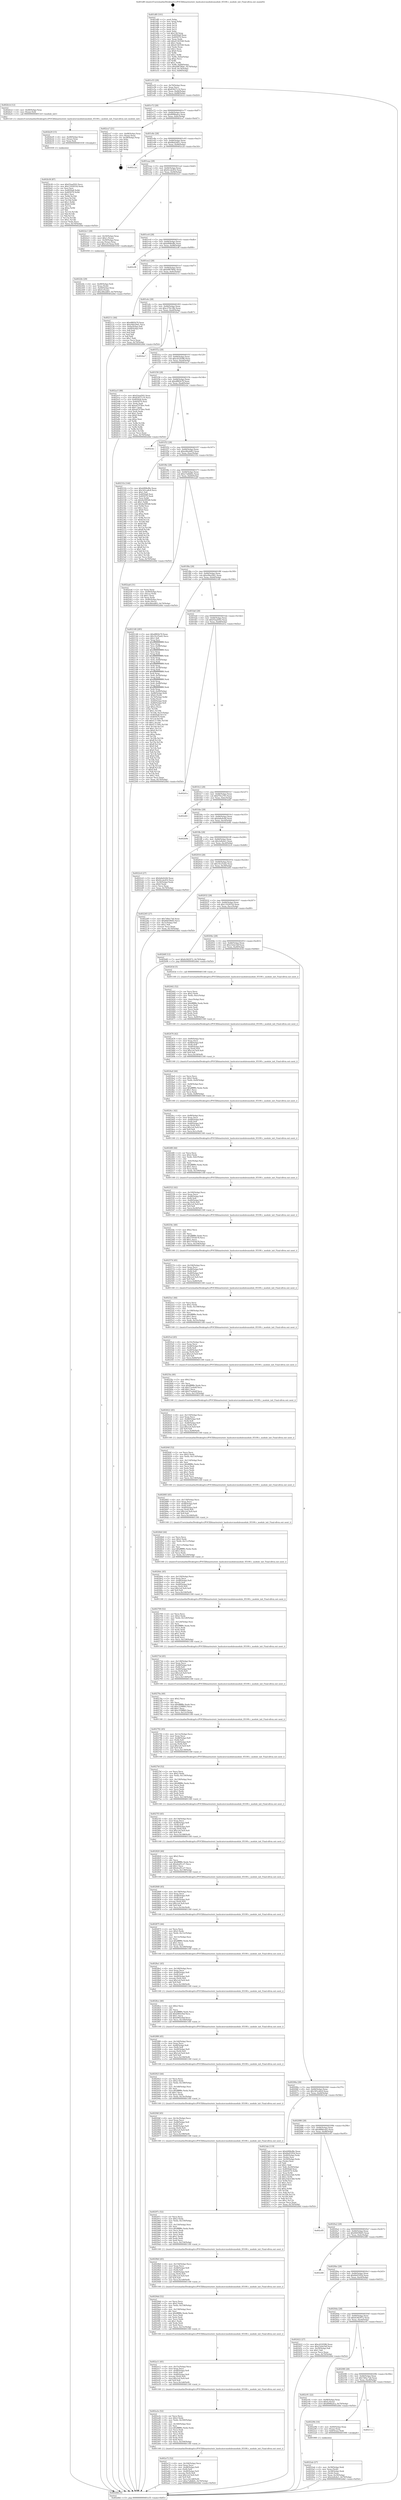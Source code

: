 digraph "0x401df0" {
  label = "0x401df0 (/mnt/c/Users/mathe/Desktop/tcc/POCII/binaries/extr_hashcatsrcmodulesmodule_05100.c_module_init_Final-ollvm.out::main(0))"
  labelloc = "t"
  node[shape=record]

  Entry [label="",width=0.3,height=0.3,shape=circle,fillcolor=black,style=filled]
  "0x401e55" [label="{
     0x401e55 [29]\l
     | [instrs]\l
     &nbsp;&nbsp;0x401e55 \<+3\>: mov -0x70(%rbp),%eax\l
     &nbsp;&nbsp;0x401e58 \<+2\>: mov %eax,%ecx\l
     &nbsp;&nbsp;0x401e5a \<+6\>: sub $0x83427c14,%ecx\l
     &nbsp;&nbsp;0x401e60 \<+6\>: mov %eax,-0x84(%rbp)\l
     &nbsp;&nbsp;0x401e66 \<+6\>: mov %ecx,-0x88(%rbp)\l
     &nbsp;&nbsp;0x401e6c \<+6\>: je 0000000000402b1d \<main+0xd2d\>\l
  }"]
  "0x402b1d" [label="{
     0x402b1d [12]\l
     | [instrs]\l
     &nbsp;&nbsp;0x402b1d \<+4\>: mov -0x48(%rbp),%rax\l
     &nbsp;&nbsp;0x402b21 \<+3\>: mov (%rax),%rdi\l
     &nbsp;&nbsp;0x402b24 \<+5\>: call 00000000004013c0 \<module_init\>\l
     | [calls]\l
     &nbsp;&nbsp;0x4013c0 \{1\} (/mnt/c/Users/mathe/Desktop/tcc/POCII/binaries/extr_hashcatsrcmodulesmodule_05100.c_module_init_Final-ollvm.out::module_init)\l
  }"]
  "0x401e72" [label="{
     0x401e72 [28]\l
     | [instrs]\l
     &nbsp;&nbsp;0x401e72 \<+5\>: jmp 0000000000401e77 \<main+0x87\>\l
     &nbsp;&nbsp;0x401e77 \<+6\>: mov -0x84(%rbp),%eax\l
     &nbsp;&nbsp;0x401e7d \<+5\>: sub $0x8998adca,%eax\l
     &nbsp;&nbsp;0x401e82 \<+6\>: mov %eax,-0x8c(%rbp)\l
     &nbsp;&nbsp;0x401e88 \<+6\>: je 0000000000402ca7 \<main+0xeb7\>\l
  }"]
  Exit [label="",width=0.3,height=0.3,shape=circle,fillcolor=black,style=filled,peripheries=2]
  "0x402ca7" [label="{
     0x402ca7 [21]\l
     | [instrs]\l
     &nbsp;&nbsp;0x402ca7 \<+4\>: mov -0x68(%rbp),%rax\l
     &nbsp;&nbsp;0x402cab \<+2\>: mov (%rax),%eax\l
     &nbsp;&nbsp;0x402cad \<+4\>: lea -0x28(%rbp),%rsp\l
     &nbsp;&nbsp;0x402cb1 \<+1\>: pop %rbx\l
     &nbsp;&nbsp;0x402cb2 \<+2\>: pop %r12\l
     &nbsp;&nbsp;0x402cb4 \<+2\>: pop %r13\l
     &nbsp;&nbsp;0x402cb6 \<+2\>: pop %r14\l
     &nbsp;&nbsp;0x402cb8 \<+2\>: pop %r15\l
     &nbsp;&nbsp;0x402cba \<+1\>: pop %rbp\l
     &nbsp;&nbsp;0x402cbb \<+1\>: ret\l
  }"]
  "0x401e8e" [label="{
     0x401e8e [28]\l
     | [instrs]\l
     &nbsp;&nbsp;0x401e8e \<+5\>: jmp 0000000000401e93 \<main+0xa3\>\l
     &nbsp;&nbsp;0x401e93 \<+6\>: mov -0x84(%rbp),%eax\l
     &nbsp;&nbsp;0x401e99 \<+5\>: sub $0x8bd2d91c,%eax\l
     &nbsp;&nbsp;0x401e9e \<+6\>: mov %eax,-0x90(%rbp)\l
     &nbsp;&nbsp;0x401ea4 \<+6\>: je 0000000000402c2d \<main+0xe3d\>\l
  }"]
  "0x402b38" [label="{
     0x402b38 [87]\l
     | [instrs]\l
     &nbsp;&nbsp;0x402b38 \<+5\>: mov $0xf1bad502,%ecx\l
     &nbsp;&nbsp;0x402b3d \<+5\>: mov $0x1162655d,%edx\l
     &nbsp;&nbsp;0x402b42 \<+2\>: xor %esi,%esi\l
     &nbsp;&nbsp;0x402b44 \<+8\>: mov 0x4050a8,%r8d\l
     &nbsp;&nbsp;0x402b4c \<+8\>: mov 0x405070,%r9d\l
     &nbsp;&nbsp;0x402b54 \<+3\>: sub $0x1,%esi\l
     &nbsp;&nbsp;0x402b57 \<+3\>: mov %r8d,%r10d\l
     &nbsp;&nbsp;0x402b5a \<+3\>: add %esi,%r10d\l
     &nbsp;&nbsp;0x402b5d \<+4\>: imul %r10d,%r8d\l
     &nbsp;&nbsp;0x402b61 \<+4\>: and $0x1,%r8d\l
     &nbsp;&nbsp;0x402b65 \<+4\>: cmp $0x0,%r8d\l
     &nbsp;&nbsp;0x402b69 \<+4\>: sete %r11b\l
     &nbsp;&nbsp;0x402b6d \<+4\>: cmp $0xa,%r9d\l
     &nbsp;&nbsp;0x402b71 \<+3\>: setl %bl\l
     &nbsp;&nbsp;0x402b74 \<+3\>: mov %r11b,%r14b\l
     &nbsp;&nbsp;0x402b77 \<+3\>: and %bl,%r14b\l
     &nbsp;&nbsp;0x402b7a \<+3\>: xor %bl,%r11b\l
     &nbsp;&nbsp;0x402b7d \<+3\>: or %r11b,%r14b\l
     &nbsp;&nbsp;0x402b80 \<+4\>: test $0x1,%r14b\l
     &nbsp;&nbsp;0x402b84 \<+3\>: cmovne %edx,%ecx\l
     &nbsp;&nbsp;0x402b87 \<+3\>: mov %ecx,-0x70(%rbp)\l
     &nbsp;&nbsp;0x402b8a \<+5\>: jmp 0000000000402d4d \<main+0xf5d\>\l
  }"]
  "0x402c2d" [label="{
     0x402c2d\l
  }", style=dashed]
  "0x401eaa" [label="{
     0x401eaa [28]\l
     | [instrs]\l
     &nbsp;&nbsp;0x401eaa \<+5\>: jmp 0000000000401eaf \<main+0xbf\>\l
     &nbsp;&nbsp;0x401eaf \<+6\>: mov -0x84(%rbp),%eax\l
     &nbsp;&nbsp;0x401eb5 \<+5\>: sub $0x9ccde452,%eax\l
     &nbsp;&nbsp;0x401eba \<+6\>: mov %eax,-0x94(%rbp)\l
     &nbsp;&nbsp;0x401ec0 \<+6\>: je 00000000004022e1 \<main+0x4f1\>\l
  }"]
  "0x402b29" [label="{
     0x402b29 [15]\l
     | [instrs]\l
     &nbsp;&nbsp;0x402b29 \<+4\>: mov -0x48(%rbp),%rax\l
     &nbsp;&nbsp;0x402b2d \<+3\>: mov (%rax),%rax\l
     &nbsp;&nbsp;0x402b30 \<+3\>: mov %rax,%rdi\l
     &nbsp;&nbsp;0x402b33 \<+5\>: call 0000000000401030 \<free@plt\>\l
     | [calls]\l
     &nbsp;&nbsp;0x401030 \{1\} (unknown)\l
  }"]
  "0x4022e1" [label="{
     0x4022e1 [29]\l
     | [instrs]\l
     &nbsp;&nbsp;0x4022e1 \<+4\>: mov -0x50(%rbp),%rax\l
     &nbsp;&nbsp;0x4022e5 \<+6\>: movl $0x1,(%rax)\l
     &nbsp;&nbsp;0x4022eb \<+4\>: mov -0x50(%rbp),%rax\l
     &nbsp;&nbsp;0x4022ef \<+3\>: movslq (%rax),%rax\l
     &nbsp;&nbsp;0x4022f2 \<+7\>: imul $0x1e0,%rax,%rdi\l
     &nbsp;&nbsp;0x4022f9 \<+5\>: call 0000000000401050 \<malloc@plt\>\l
     | [calls]\l
     &nbsp;&nbsp;0x401050 \{1\} (unknown)\l
  }"]
  "0x401ec6" [label="{
     0x401ec6 [28]\l
     | [instrs]\l
     &nbsp;&nbsp;0x401ec6 \<+5\>: jmp 0000000000401ecb \<main+0xdb\>\l
     &nbsp;&nbsp;0x401ecb \<+6\>: mov -0x84(%rbp),%eax\l
     &nbsp;&nbsp;0x401ed1 \<+5\>: sub $0xb908ef8e,%eax\l
     &nbsp;&nbsp;0x401ed6 \<+6\>: mov %eax,-0x98(%rbp)\l
     &nbsp;&nbsp;0x401edc \<+6\>: je 0000000000402cf8 \<main+0xf08\>\l
  }"]
  "0x402a72" [label="{
     0x402a72 [52]\l
     | [instrs]\l
     &nbsp;&nbsp;0x402a72 \<+6\>: mov -0x164(%rbp),%ecx\l
     &nbsp;&nbsp;0x402a78 \<+3\>: imul %eax,%ecx\l
     &nbsp;&nbsp;0x402a7b \<+4\>: mov -0x48(%rbp),%r8\l
     &nbsp;&nbsp;0x402a7f \<+3\>: mov (%r8),%r8\l
     &nbsp;&nbsp;0x402a82 \<+4\>: mov -0x40(%rbp),%r9\l
     &nbsp;&nbsp;0x402a86 \<+3\>: movslq (%r9),%r9\l
     &nbsp;&nbsp;0x402a89 \<+7\>: imul $0x1e0,%r9,%r9\l
     &nbsp;&nbsp;0x402a90 \<+3\>: add %r9,%r8\l
     &nbsp;&nbsp;0x402a93 \<+7\>: mov %ecx,0x1d8(%r8)\l
     &nbsp;&nbsp;0x402a9a \<+7\>: movl $0xe7a8db0c,-0x70(%rbp)\l
     &nbsp;&nbsp;0x402aa1 \<+5\>: jmp 0000000000402d4d \<main+0xf5d\>\l
  }"]
  "0x402cf8" [label="{
     0x402cf8\l
  }", style=dashed]
  "0x401ee2" [label="{
     0x401ee2 [28]\l
     | [instrs]\l
     &nbsp;&nbsp;0x401ee2 \<+5\>: jmp 0000000000401ee7 \<main+0xf7\>\l
     &nbsp;&nbsp;0x401ee7 \<+6\>: mov -0x84(%rbp),%eax\l
     &nbsp;&nbsp;0x401eed \<+5\>: sub $0xb98790dc,%eax\l
     &nbsp;&nbsp;0x401ef2 \<+6\>: mov %eax,-0x9c(%rbp)\l
     &nbsp;&nbsp;0x401ef8 \<+6\>: je 000000000040211c \<main+0x32c\>\l
  }"]
  "0x402a3e" [label="{
     0x402a3e [52]\l
     | [instrs]\l
     &nbsp;&nbsp;0x402a3e \<+2\>: xor %ecx,%ecx\l
     &nbsp;&nbsp;0x402a40 \<+5\>: mov $0x2,%edx\l
     &nbsp;&nbsp;0x402a45 \<+6\>: mov %edx,-0x160(%rbp)\l
     &nbsp;&nbsp;0x402a4b \<+1\>: cltd\l
     &nbsp;&nbsp;0x402a4c \<+6\>: mov -0x160(%rbp),%esi\l
     &nbsp;&nbsp;0x402a52 \<+2\>: idiv %esi\l
     &nbsp;&nbsp;0x402a54 \<+6\>: imul $0xfffffffe,%edx,%edx\l
     &nbsp;&nbsp;0x402a5a \<+2\>: mov %ecx,%edi\l
     &nbsp;&nbsp;0x402a5c \<+2\>: sub %edx,%edi\l
     &nbsp;&nbsp;0x402a5e \<+2\>: mov %ecx,%edx\l
     &nbsp;&nbsp;0x402a60 \<+3\>: sub $0x1,%edx\l
     &nbsp;&nbsp;0x402a63 \<+2\>: add %edx,%edi\l
     &nbsp;&nbsp;0x402a65 \<+2\>: sub %edi,%ecx\l
     &nbsp;&nbsp;0x402a67 \<+6\>: mov %ecx,-0x164(%rbp)\l
     &nbsp;&nbsp;0x402a6d \<+5\>: call 0000000000401160 \<next_i\>\l
     | [calls]\l
     &nbsp;&nbsp;0x401160 \{1\} (/mnt/c/Users/mathe/Desktop/tcc/POCII/binaries/extr_hashcatsrcmodulesmodule_05100.c_module_init_Final-ollvm.out::next_i)\l
  }"]
  "0x40211c" [label="{
     0x40211c [44]\l
     | [instrs]\l
     &nbsp;&nbsp;0x40211c \<+5\>: mov $0xdf8f2b79,%eax\l
     &nbsp;&nbsp;0x402121 \<+5\>: mov $0xe94a29d1,%ecx\l
     &nbsp;&nbsp;0x402126 \<+3\>: mov -0x6a(%rbp),%dl\l
     &nbsp;&nbsp;0x402129 \<+4\>: mov -0x69(%rbp),%sil\l
     &nbsp;&nbsp;0x40212d \<+3\>: mov %dl,%dil\l
     &nbsp;&nbsp;0x402130 \<+3\>: and %sil,%dil\l
     &nbsp;&nbsp;0x402133 \<+3\>: xor %sil,%dl\l
     &nbsp;&nbsp;0x402136 \<+3\>: or %dl,%dil\l
     &nbsp;&nbsp;0x402139 \<+4\>: test $0x1,%dil\l
     &nbsp;&nbsp;0x40213d \<+3\>: cmovne %ecx,%eax\l
     &nbsp;&nbsp;0x402140 \<+3\>: mov %eax,-0x70(%rbp)\l
     &nbsp;&nbsp;0x402143 \<+5\>: jmp 0000000000402d4d \<main+0xf5d\>\l
  }"]
  "0x401efe" [label="{
     0x401efe [28]\l
     | [instrs]\l
     &nbsp;&nbsp;0x401efe \<+5\>: jmp 0000000000401f03 \<main+0x113\>\l
     &nbsp;&nbsp;0x401f03 \<+6\>: mov -0x84(%rbp),%eax\l
     &nbsp;&nbsp;0x401f09 \<+5\>: sub $0xc278c18b,%eax\l
     &nbsp;&nbsp;0x401f0e \<+6\>: mov %eax,-0xa0(%rbp)\l
     &nbsp;&nbsp;0x401f14 \<+6\>: je 0000000000402ba7 \<main+0xdb7\>\l
  }"]
  "0x402d4d" [label="{
     0x402d4d [5]\l
     | [instrs]\l
     &nbsp;&nbsp;0x402d4d \<+5\>: jmp 0000000000401e55 \<main+0x65\>\l
  }"]
  "0x401df0" [label="{
     0x401df0 [101]\l
     | [instrs]\l
     &nbsp;&nbsp;0x401df0 \<+1\>: push %rbp\l
     &nbsp;&nbsp;0x401df1 \<+3\>: mov %rsp,%rbp\l
     &nbsp;&nbsp;0x401df4 \<+2\>: push %r15\l
     &nbsp;&nbsp;0x401df6 \<+2\>: push %r14\l
     &nbsp;&nbsp;0x401df8 \<+2\>: push %r13\l
     &nbsp;&nbsp;0x401dfa \<+2\>: push %r12\l
     &nbsp;&nbsp;0x401dfc \<+1\>: push %rbx\l
     &nbsp;&nbsp;0x401dfd \<+7\>: sub $0x158,%rsp\l
     &nbsp;&nbsp;0x401e04 \<+7\>: mov 0x4050a8,%eax\l
     &nbsp;&nbsp;0x401e0b \<+7\>: mov 0x405070,%ecx\l
     &nbsp;&nbsp;0x401e12 \<+2\>: mov %eax,%edx\l
     &nbsp;&nbsp;0x401e14 \<+6\>: add $0xd1343540,%edx\l
     &nbsp;&nbsp;0x401e1a \<+3\>: sub $0x1,%edx\l
     &nbsp;&nbsp;0x401e1d \<+6\>: sub $0xd1343540,%edx\l
     &nbsp;&nbsp;0x401e23 \<+3\>: imul %edx,%eax\l
     &nbsp;&nbsp;0x401e26 \<+3\>: and $0x1,%eax\l
     &nbsp;&nbsp;0x401e29 \<+3\>: cmp $0x0,%eax\l
     &nbsp;&nbsp;0x401e2c \<+4\>: sete %r8b\l
     &nbsp;&nbsp;0x401e30 \<+4\>: and $0x1,%r8b\l
     &nbsp;&nbsp;0x401e34 \<+4\>: mov %r8b,-0x6a(%rbp)\l
     &nbsp;&nbsp;0x401e38 \<+3\>: cmp $0xa,%ecx\l
     &nbsp;&nbsp;0x401e3b \<+4\>: setl %r8b\l
     &nbsp;&nbsp;0x401e3f \<+4\>: and $0x1,%r8b\l
     &nbsp;&nbsp;0x401e43 \<+4\>: mov %r8b,-0x69(%rbp)\l
     &nbsp;&nbsp;0x401e47 \<+7\>: movl $0xb98790dc,-0x70(%rbp)\l
     &nbsp;&nbsp;0x401e4e \<+3\>: mov %edi,-0x74(%rbp)\l
     &nbsp;&nbsp;0x401e51 \<+4\>: mov %rsi,-0x80(%rbp)\l
  }"]
  "0x402a11" [label="{
     0x402a11 [45]\l
     | [instrs]\l
     &nbsp;&nbsp;0x402a11 \<+6\>: mov -0x15c(%rbp),%ecx\l
     &nbsp;&nbsp;0x402a17 \<+3\>: imul %eax,%ecx\l
     &nbsp;&nbsp;0x402a1a \<+4\>: mov -0x48(%rbp),%r8\l
     &nbsp;&nbsp;0x402a1e \<+3\>: mov (%r8),%r8\l
     &nbsp;&nbsp;0x402a21 \<+4\>: mov -0x40(%rbp),%r9\l
     &nbsp;&nbsp;0x402a25 \<+3\>: movslq (%r9),%r9\l
     &nbsp;&nbsp;0x402a28 \<+7\>: imul $0x1e0,%r9,%r9\l
     &nbsp;&nbsp;0x402a2f \<+3\>: add %r9,%r8\l
     &nbsp;&nbsp;0x402a32 \<+7\>: mov %ecx,0x1d4(%r8)\l
     &nbsp;&nbsp;0x402a39 \<+5\>: call 0000000000401160 \<next_i\>\l
     | [calls]\l
     &nbsp;&nbsp;0x401160 \{1\} (/mnt/c/Users/mathe/Desktop/tcc/POCII/binaries/extr_hashcatsrcmodulesmodule_05100.c_module_init_Final-ollvm.out::next_i)\l
  }"]
  "0x402ba7" [label="{
     0x402ba7\l
  }", style=dashed]
  "0x401f1a" [label="{
     0x401f1a [28]\l
     | [instrs]\l
     &nbsp;&nbsp;0x401f1a \<+5\>: jmp 0000000000401f1f \<main+0x12f\>\l
     &nbsp;&nbsp;0x401f1f \<+6\>: mov -0x84(%rbp),%eax\l
     &nbsp;&nbsp;0x401f25 \<+5\>: sub $0xcb52f286,%eax\l
     &nbsp;&nbsp;0x401f2a \<+6\>: mov %eax,-0xa4(%rbp)\l
     &nbsp;&nbsp;0x401f30 \<+6\>: je 0000000000402ac5 \<main+0xcd5\>\l
  }"]
  "0x4029dd" [label="{
     0x4029dd [52]\l
     | [instrs]\l
     &nbsp;&nbsp;0x4029dd \<+2\>: xor %ecx,%ecx\l
     &nbsp;&nbsp;0x4029df \<+5\>: mov $0x2,%edx\l
     &nbsp;&nbsp;0x4029e4 \<+6\>: mov %edx,-0x158(%rbp)\l
     &nbsp;&nbsp;0x4029ea \<+1\>: cltd\l
     &nbsp;&nbsp;0x4029eb \<+6\>: mov -0x158(%rbp),%esi\l
     &nbsp;&nbsp;0x4029f1 \<+2\>: idiv %esi\l
     &nbsp;&nbsp;0x4029f3 \<+6\>: imul $0xfffffffe,%edx,%edx\l
     &nbsp;&nbsp;0x4029f9 \<+2\>: mov %ecx,%edi\l
     &nbsp;&nbsp;0x4029fb \<+2\>: sub %edx,%edi\l
     &nbsp;&nbsp;0x4029fd \<+2\>: mov %ecx,%edx\l
     &nbsp;&nbsp;0x4029ff \<+3\>: sub $0x1,%edx\l
     &nbsp;&nbsp;0x402a02 \<+2\>: add %edx,%edi\l
     &nbsp;&nbsp;0x402a04 \<+2\>: sub %edi,%ecx\l
     &nbsp;&nbsp;0x402a06 \<+6\>: mov %ecx,-0x15c(%rbp)\l
     &nbsp;&nbsp;0x402a0c \<+5\>: call 0000000000401160 \<next_i\>\l
     | [calls]\l
     &nbsp;&nbsp;0x401160 \{1\} (/mnt/c/Users/mathe/Desktop/tcc/POCII/binaries/extr_hashcatsrcmodulesmodule_05100.c_module_init_Final-ollvm.out::next_i)\l
  }"]
  "0x402ac5" [label="{
     0x402ac5 [88]\l
     | [instrs]\l
     &nbsp;&nbsp;0x402ac5 \<+5\>: mov $0xf1bad502,%eax\l
     &nbsp;&nbsp;0x402aca \<+5\>: mov $0x83427c14,%ecx\l
     &nbsp;&nbsp;0x402acf \<+7\>: mov 0x4050a8,%edx\l
     &nbsp;&nbsp;0x402ad6 \<+7\>: mov 0x405070,%esi\l
     &nbsp;&nbsp;0x402add \<+2\>: mov %edx,%edi\l
     &nbsp;&nbsp;0x402adf \<+6\>: add $0xad7078ee,%edi\l
     &nbsp;&nbsp;0x402ae5 \<+3\>: sub $0x1,%edi\l
     &nbsp;&nbsp;0x402ae8 \<+6\>: sub $0xad7078ee,%edi\l
     &nbsp;&nbsp;0x402aee \<+3\>: imul %edi,%edx\l
     &nbsp;&nbsp;0x402af1 \<+3\>: and $0x1,%edx\l
     &nbsp;&nbsp;0x402af4 \<+3\>: cmp $0x0,%edx\l
     &nbsp;&nbsp;0x402af7 \<+4\>: sete %r8b\l
     &nbsp;&nbsp;0x402afb \<+3\>: cmp $0xa,%esi\l
     &nbsp;&nbsp;0x402afe \<+4\>: setl %r9b\l
     &nbsp;&nbsp;0x402b02 \<+3\>: mov %r8b,%r10b\l
     &nbsp;&nbsp;0x402b05 \<+3\>: and %r9b,%r10b\l
     &nbsp;&nbsp;0x402b08 \<+3\>: xor %r9b,%r8b\l
     &nbsp;&nbsp;0x402b0b \<+3\>: or %r8b,%r10b\l
     &nbsp;&nbsp;0x402b0e \<+4\>: test $0x1,%r10b\l
     &nbsp;&nbsp;0x402b12 \<+3\>: cmovne %ecx,%eax\l
     &nbsp;&nbsp;0x402b15 \<+3\>: mov %eax,-0x70(%rbp)\l
     &nbsp;&nbsp;0x402b18 \<+5\>: jmp 0000000000402d4d \<main+0xf5d\>\l
  }"]
  "0x401f36" [label="{
     0x401f36 [28]\l
     | [instrs]\l
     &nbsp;&nbsp;0x401f36 \<+5\>: jmp 0000000000401f3b \<main+0x14b\>\l
     &nbsp;&nbsp;0x401f3b \<+6\>: mov -0x84(%rbp),%eax\l
     &nbsp;&nbsp;0x401f41 \<+5\>: sub $0xdf8f2b79,%eax\l
     &nbsp;&nbsp;0x401f46 \<+6\>: mov %eax,-0xa8(%rbp)\l
     &nbsp;&nbsp;0x401f4c \<+6\>: je 0000000000402cbc \<main+0xecc\>\l
  }"]
  "0x4029b0" [label="{
     0x4029b0 [45]\l
     | [instrs]\l
     &nbsp;&nbsp;0x4029b0 \<+6\>: mov -0x154(%rbp),%ecx\l
     &nbsp;&nbsp;0x4029b6 \<+3\>: imul %eax,%ecx\l
     &nbsp;&nbsp;0x4029b9 \<+4\>: mov -0x48(%rbp),%r8\l
     &nbsp;&nbsp;0x4029bd \<+3\>: mov (%r8),%r8\l
     &nbsp;&nbsp;0x4029c0 \<+4\>: mov -0x40(%rbp),%r9\l
     &nbsp;&nbsp;0x4029c4 \<+3\>: movslq (%r9),%r9\l
     &nbsp;&nbsp;0x4029c7 \<+7\>: imul $0x1e0,%r9,%r9\l
     &nbsp;&nbsp;0x4029ce \<+3\>: add %r9,%r8\l
     &nbsp;&nbsp;0x4029d1 \<+7\>: mov %ecx,0x1d0(%r8)\l
     &nbsp;&nbsp;0x4029d8 \<+5\>: call 0000000000401160 \<next_i\>\l
     | [calls]\l
     &nbsp;&nbsp;0x401160 \{1\} (/mnt/c/Users/mathe/Desktop/tcc/POCII/binaries/extr_hashcatsrcmodulesmodule_05100.c_module_init_Final-ollvm.out::next_i)\l
  }"]
  "0x402cbc" [label="{
     0x402cbc\l
  }", style=dashed]
  "0x401f52" [label="{
     0x401f52 [28]\l
     | [instrs]\l
     &nbsp;&nbsp;0x401f52 \<+5\>: jmp 0000000000401f57 \<main+0x167\>\l
     &nbsp;&nbsp;0x401f57 \<+6\>: mov -0x84(%rbp),%eax\l
     &nbsp;&nbsp;0x401f5d \<+5\>: sub $0xe46edd63,%eax\l
     &nbsp;&nbsp;0x401f62 \<+6\>: mov %eax,-0xac(%rbp)\l
     &nbsp;&nbsp;0x401f68 \<+6\>: je 000000000040231b \<main+0x52b\>\l
  }"]
  "0x40297c" [label="{
     0x40297c [52]\l
     | [instrs]\l
     &nbsp;&nbsp;0x40297c \<+2\>: xor %ecx,%ecx\l
     &nbsp;&nbsp;0x40297e \<+5\>: mov $0x2,%edx\l
     &nbsp;&nbsp;0x402983 \<+6\>: mov %edx,-0x150(%rbp)\l
     &nbsp;&nbsp;0x402989 \<+1\>: cltd\l
     &nbsp;&nbsp;0x40298a \<+6\>: mov -0x150(%rbp),%esi\l
     &nbsp;&nbsp;0x402990 \<+2\>: idiv %esi\l
     &nbsp;&nbsp;0x402992 \<+6\>: imul $0xfffffffe,%edx,%edx\l
     &nbsp;&nbsp;0x402998 \<+2\>: mov %ecx,%edi\l
     &nbsp;&nbsp;0x40299a \<+2\>: sub %edx,%edi\l
     &nbsp;&nbsp;0x40299c \<+2\>: mov %ecx,%edx\l
     &nbsp;&nbsp;0x40299e \<+3\>: sub $0x1,%edx\l
     &nbsp;&nbsp;0x4029a1 \<+2\>: add %edx,%edi\l
     &nbsp;&nbsp;0x4029a3 \<+2\>: sub %edi,%ecx\l
     &nbsp;&nbsp;0x4029a5 \<+6\>: mov %ecx,-0x154(%rbp)\l
     &nbsp;&nbsp;0x4029ab \<+5\>: call 0000000000401160 \<next_i\>\l
     | [calls]\l
     &nbsp;&nbsp;0x401160 \{1\} (/mnt/c/Users/mathe/Desktop/tcc/POCII/binaries/extr_hashcatsrcmodulesmodule_05100.c_module_init_Final-ollvm.out::next_i)\l
  }"]
  "0x40231b" [label="{
     0x40231b [144]\l
     | [instrs]\l
     &nbsp;&nbsp;0x40231b \<+5\>: mov $0xb908ef8e,%eax\l
     &nbsp;&nbsp;0x402320 \<+5\>: mov $0x345ca8c8,%ecx\l
     &nbsp;&nbsp;0x402325 \<+2\>: mov $0x1,%dl\l
     &nbsp;&nbsp;0x402327 \<+7\>: mov 0x4050a8,%esi\l
     &nbsp;&nbsp;0x40232e \<+7\>: mov 0x405070,%edi\l
     &nbsp;&nbsp;0x402335 \<+3\>: mov %esi,%r8d\l
     &nbsp;&nbsp;0x402338 \<+7\>: sub $0x9a5f9548,%r8d\l
     &nbsp;&nbsp;0x40233f \<+4\>: sub $0x1,%r8d\l
     &nbsp;&nbsp;0x402343 \<+7\>: add $0x9a5f9548,%r8d\l
     &nbsp;&nbsp;0x40234a \<+4\>: imul %r8d,%esi\l
     &nbsp;&nbsp;0x40234e \<+3\>: and $0x1,%esi\l
     &nbsp;&nbsp;0x402351 \<+3\>: cmp $0x0,%esi\l
     &nbsp;&nbsp;0x402354 \<+4\>: sete %r9b\l
     &nbsp;&nbsp;0x402358 \<+3\>: cmp $0xa,%edi\l
     &nbsp;&nbsp;0x40235b \<+4\>: setl %r10b\l
     &nbsp;&nbsp;0x40235f \<+3\>: mov %r9b,%r11b\l
     &nbsp;&nbsp;0x402362 \<+4\>: xor $0xff,%r11b\l
     &nbsp;&nbsp;0x402366 \<+3\>: mov %r10b,%bl\l
     &nbsp;&nbsp;0x402369 \<+3\>: xor $0xff,%bl\l
     &nbsp;&nbsp;0x40236c \<+3\>: xor $0x1,%dl\l
     &nbsp;&nbsp;0x40236f \<+3\>: mov %r11b,%r14b\l
     &nbsp;&nbsp;0x402372 \<+4\>: and $0xff,%r14b\l
     &nbsp;&nbsp;0x402376 \<+3\>: and %dl,%r9b\l
     &nbsp;&nbsp;0x402379 \<+3\>: mov %bl,%r15b\l
     &nbsp;&nbsp;0x40237c \<+4\>: and $0xff,%r15b\l
     &nbsp;&nbsp;0x402380 \<+3\>: and %dl,%r10b\l
     &nbsp;&nbsp;0x402383 \<+3\>: or %r9b,%r14b\l
     &nbsp;&nbsp;0x402386 \<+3\>: or %r10b,%r15b\l
     &nbsp;&nbsp;0x402389 \<+3\>: xor %r15b,%r14b\l
     &nbsp;&nbsp;0x40238c \<+3\>: or %bl,%r11b\l
     &nbsp;&nbsp;0x40238f \<+4\>: xor $0xff,%r11b\l
     &nbsp;&nbsp;0x402393 \<+3\>: or $0x1,%dl\l
     &nbsp;&nbsp;0x402396 \<+3\>: and %dl,%r11b\l
     &nbsp;&nbsp;0x402399 \<+3\>: or %r11b,%r14b\l
     &nbsp;&nbsp;0x40239c \<+4\>: test $0x1,%r14b\l
     &nbsp;&nbsp;0x4023a0 \<+3\>: cmovne %ecx,%eax\l
     &nbsp;&nbsp;0x4023a3 \<+3\>: mov %eax,-0x70(%rbp)\l
     &nbsp;&nbsp;0x4023a6 \<+5\>: jmp 0000000000402d4d \<main+0xf5d\>\l
  }"]
  "0x401f6e" [label="{
     0x401f6e [28]\l
     | [instrs]\l
     &nbsp;&nbsp;0x401f6e \<+5\>: jmp 0000000000401f73 \<main+0x183\>\l
     &nbsp;&nbsp;0x401f73 \<+6\>: mov -0x84(%rbp),%eax\l
     &nbsp;&nbsp;0x401f79 \<+5\>: sub $0xe7a8db0c,%eax\l
     &nbsp;&nbsp;0x401f7e \<+6\>: mov %eax,-0xb0(%rbp)\l
     &nbsp;&nbsp;0x401f84 \<+6\>: je 0000000000402aa6 \<main+0xcb6\>\l
  }"]
  "0x40294f" [label="{
     0x40294f [45]\l
     | [instrs]\l
     &nbsp;&nbsp;0x40294f \<+6\>: mov -0x14c(%rbp),%ecx\l
     &nbsp;&nbsp;0x402955 \<+3\>: imul %eax,%ecx\l
     &nbsp;&nbsp;0x402958 \<+4\>: mov -0x48(%rbp),%r8\l
     &nbsp;&nbsp;0x40295c \<+3\>: mov (%r8),%r8\l
     &nbsp;&nbsp;0x40295f \<+4\>: mov -0x40(%rbp),%r9\l
     &nbsp;&nbsp;0x402963 \<+3\>: movslq (%r9),%r9\l
     &nbsp;&nbsp;0x402966 \<+7\>: imul $0x1e0,%r9,%r9\l
     &nbsp;&nbsp;0x40296d \<+3\>: add %r9,%r8\l
     &nbsp;&nbsp;0x402970 \<+7\>: mov %ecx,0x198(%r8)\l
     &nbsp;&nbsp;0x402977 \<+5\>: call 0000000000401160 \<next_i\>\l
     | [calls]\l
     &nbsp;&nbsp;0x401160 \{1\} (/mnt/c/Users/mathe/Desktop/tcc/POCII/binaries/extr_hashcatsrcmodulesmodule_05100.c_module_init_Final-ollvm.out::next_i)\l
  }"]
  "0x402aa6" [label="{
     0x402aa6 [31]\l
     | [instrs]\l
     &nbsp;&nbsp;0x402aa6 \<+2\>: xor %eax,%eax\l
     &nbsp;&nbsp;0x402aa8 \<+4\>: mov -0x40(%rbp),%rcx\l
     &nbsp;&nbsp;0x402aac \<+2\>: mov (%rcx),%edx\l
     &nbsp;&nbsp;0x402aae \<+3\>: sub $0x1,%eax\l
     &nbsp;&nbsp;0x402ab1 \<+2\>: sub %eax,%edx\l
     &nbsp;&nbsp;0x402ab3 \<+4\>: mov -0x40(%rbp),%rcx\l
     &nbsp;&nbsp;0x402ab7 \<+2\>: mov %edx,(%rcx)\l
     &nbsp;&nbsp;0x402ab9 \<+7\>: movl $0xe46edd63,-0x70(%rbp)\l
     &nbsp;&nbsp;0x402ac0 \<+5\>: jmp 0000000000402d4d \<main+0xf5d\>\l
  }"]
  "0x401f8a" [label="{
     0x401f8a [28]\l
     | [instrs]\l
     &nbsp;&nbsp;0x401f8a \<+5\>: jmp 0000000000401f8f \<main+0x19f\>\l
     &nbsp;&nbsp;0x401f8f \<+6\>: mov -0x84(%rbp),%eax\l
     &nbsp;&nbsp;0x401f95 \<+5\>: sub $0xe94a29d1,%eax\l
     &nbsp;&nbsp;0x401f9a \<+6\>: mov %eax,-0xb4(%rbp)\l
     &nbsp;&nbsp;0x401fa0 \<+6\>: je 0000000000402148 \<main+0x358\>\l
  }"]
  "0x402923" [label="{
     0x402923 [44]\l
     | [instrs]\l
     &nbsp;&nbsp;0x402923 \<+2\>: xor %ecx,%ecx\l
     &nbsp;&nbsp;0x402925 \<+5\>: mov $0x2,%edx\l
     &nbsp;&nbsp;0x40292a \<+6\>: mov %edx,-0x148(%rbp)\l
     &nbsp;&nbsp;0x402930 \<+1\>: cltd\l
     &nbsp;&nbsp;0x402931 \<+6\>: mov -0x148(%rbp),%esi\l
     &nbsp;&nbsp;0x402937 \<+2\>: idiv %esi\l
     &nbsp;&nbsp;0x402939 \<+6\>: imul $0xfffffffe,%edx,%edx\l
     &nbsp;&nbsp;0x40293f \<+3\>: sub $0x1,%ecx\l
     &nbsp;&nbsp;0x402942 \<+2\>: sub %ecx,%edx\l
     &nbsp;&nbsp;0x402944 \<+6\>: mov %edx,-0x14c(%rbp)\l
     &nbsp;&nbsp;0x40294a \<+5\>: call 0000000000401160 \<next_i\>\l
     | [calls]\l
     &nbsp;&nbsp;0x401160 \{1\} (/mnt/c/Users/mathe/Desktop/tcc/POCII/binaries/extr_hashcatsrcmodulesmodule_05100.c_module_init_Final-ollvm.out::next_i)\l
  }"]
  "0x402148" [label="{
     0x402148 [285]\l
     | [instrs]\l
     &nbsp;&nbsp;0x402148 \<+5\>: mov $0xdf8f2b79,%eax\l
     &nbsp;&nbsp;0x40214d \<+5\>: mov $0x10c25a42,%ecx\l
     &nbsp;&nbsp;0x402152 \<+2\>: mov $0x1,%dl\l
     &nbsp;&nbsp;0x402154 \<+3\>: mov %rsp,%rsi\l
     &nbsp;&nbsp;0x402157 \<+4\>: add $0xfffffffffffffff0,%rsi\l
     &nbsp;&nbsp;0x40215b \<+3\>: mov %rsi,%rsp\l
     &nbsp;&nbsp;0x40215e \<+4\>: mov %rsi,-0x68(%rbp)\l
     &nbsp;&nbsp;0x402162 \<+3\>: mov %rsp,%rsi\l
     &nbsp;&nbsp;0x402165 \<+4\>: add $0xfffffffffffffff0,%rsi\l
     &nbsp;&nbsp;0x402169 \<+3\>: mov %rsi,%rsp\l
     &nbsp;&nbsp;0x40216c \<+3\>: mov %rsp,%rdi\l
     &nbsp;&nbsp;0x40216f \<+4\>: add $0xfffffffffffffff0,%rdi\l
     &nbsp;&nbsp;0x402173 \<+3\>: mov %rdi,%rsp\l
     &nbsp;&nbsp;0x402176 \<+4\>: mov %rdi,-0x60(%rbp)\l
     &nbsp;&nbsp;0x40217a \<+3\>: mov %rsp,%rdi\l
     &nbsp;&nbsp;0x40217d \<+4\>: add $0xfffffffffffffff0,%rdi\l
     &nbsp;&nbsp;0x402181 \<+3\>: mov %rdi,%rsp\l
     &nbsp;&nbsp;0x402184 \<+4\>: mov %rdi,-0x58(%rbp)\l
     &nbsp;&nbsp;0x402188 \<+3\>: mov %rsp,%rdi\l
     &nbsp;&nbsp;0x40218b \<+4\>: add $0xfffffffffffffff0,%rdi\l
     &nbsp;&nbsp;0x40218f \<+3\>: mov %rdi,%rsp\l
     &nbsp;&nbsp;0x402192 \<+4\>: mov %rdi,-0x50(%rbp)\l
     &nbsp;&nbsp;0x402196 \<+3\>: mov %rsp,%rdi\l
     &nbsp;&nbsp;0x402199 \<+4\>: add $0xfffffffffffffff0,%rdi\l
     &nbsp;&nbsp;0x40219d \<+3\>: mov %rdi,%rsp\l
     &nbsp;&nbsp;0x4021a0 \<+4\>: mov %rdi,-0x48(%rbp)\l
     &nbsp;&nbsp;0x4021a4 \<+3\>: mov %rsp,%rdi\l
     &nbsp;&nbsp;0x4021a7 \<+4\>: add $0xfffffffffffffff0,%rdi\l
     &nbsp;&nbsp;0x4021ab \<+3\>: mov %rdi,%rsp\l
     &nbsp;&nbsp;0x4021ae \<+4\>: mov %rdi,-0x40(%rbp)\l
     &nbsp;&nbsp;0x4021b2 \<+4\>: mov -0x68(%rbp),%rdi\l
     &nbsp;&nbsp;0x4021b6 \<+6\>: movl $0x0,(%rdi)\l
     &nbsp;&nbsp;0x4021bc \<+4\>: mov -0x74(%rbp),%r8d\l
     &nbsp;&nbsp;0x4021c0 \<+3\>: mov %r8d,(%rsi)\l
     &nbsp;&nbsp;0x4021c3 \<+4\>: mov -0x60(%rbp),%rdi\l
     &nbsp;&nbsp;0x4021c7 \<+4\>: mov -0x80(%rbp),%r9\l
     &nbsp;&nbsp;0x4021cb \<+3\>: mov %r9,(%rdi)\l
     &nbsp;&nbsp;0x4021ce \<+3\>: cmpl $0x2,(%rsi)\l
     &nbsp;&nbsp;0x4021d1 \<+4\>: setne %r10b\l
     &nbsp;&nbsp;0x4021d5 \<+4\>: and $0x1,%r10b\l
     &nbsp;&nbsp;0x4021d9 \<+4\>: mov %r10b,-0x31(%rbp)\l
     &nbsp;&nbsp;0x4021dd \<+8\>: mov 0x4050a8,%r11d\l
     &nbsp;&nbsp;0x4021e5 \<+7\>: mov 0x405070,%ebx\l
     &nbsp;&nbsp;0x4021ec \<+3\>: mov %r11d,%r14d\l
     &nbsp;&nbsp;0x4021ef \<+7\>: add $0xf17c700c,%r14d\l
     &nbsp;&nbsp;0x4021f6 \<+4\>: sub $0x1,%r14d\l
     &nbsp;&nbsp;0x4021fa \<+7\>: sub $0xf17c700c,%r14d\l
     &nbsp;&nbsp;0x402201 \<+4\>: imul %r14d,%r11d\l
     &nbsp;&nbsp;0x402205 \<+4\>: and $0x1,%r11d\l
     &nbsp;&nbsp;0x402209 \<+4\>: cmp $0x0,%r11d\l
     &nbsp;&nbsp;0x40220d \<+4\>: sete %r10b\l
     &nbsp;&nbsp;0x402211 \<+3\>: cmp $0xa,%ebx\l
     &nbsp;&nbsp;0x402214 \<+4\>: setl %r15b\l
     &nbsp;&nbsp;0x402218 \<+3\>: mov %r10b,%r12b\l
     &nbsp;&nbsp;0x40221b \<+4\>: xor $0xff,%r12b\l
     &nbsp;&nbsp;0x40221f \<+3\>: mov %r15b,%r13b\l
     &nbsp;&nbsp;0x402222 \<+4\>: xor $0xff,%r13b\l
     &nbsp;&nbsp;0x402226 \<+3\>: xor $0x0,%dl\l
     &nbsp;&nbsp;0x402229 \<+3\>: mov %r12b,%sil\l
     &nbsp;&nbsp;0x40222c \<+4\>: and $0x0,%sil\l
     &nbsp;&nbsp;0x402230 \<+3\>: and %dl,%r10b\l
     &nbsp;&nbsp;0x402233 \<+3\>: mov %r13b,%dil\l
     &nbsp;&nbsp;0x402236 \<+4\>: and $0x0,%dil\l
     &nbsp;&nbsp;0x40223a \<+3\>: and %dl,%r15b\l
     &nbsp;&nbsp;0x40223d \<+3\>: or %r10b,%sil\l
     &nbsp;&nbsp;0x402240 \<+3\>: or %r15b,%dil\l
     &nbsp;&nbsp;0x402243 \<+3\>: xor %dil,%sil\l
     &nbsp;&nbsp;0x402246 \<+3\>: or %r13b,%r12b\l
     &nbsp;&nbsp;0x402249 \<+4\>: xor $0xff,%r12b\l
     &nbsp;&nbsp;0x40224d \<+3\>: or $0x0,%dl\l
     &nbsp;&nbsp;0x402250 \<+3\>: and %dl,%r12b\l
     &nbsp;&nbsp;0x402253 \<+3\>: or %r12b,%sil\l
     &nbsp;&nbsp;0x402256 \<+4\>: test $0x1,%sil\l
     &nbsp;&nbsp;0x40225a \<+3\>: cmovne %ecx,%eax\l
     &nbsp;&nbsp;0x40225d \<+3\>: mov %eax,-0x70(%rbp)\l
     &nbsp;&nbsp;0x402260 \<+5\>: jmp 0000000000402d4d \<main+0xf5d\>\l
  }"]
  "0x401fa6" [label="{
     0x401fa6 [28]\l
     | [instrs]\l
     &nbsp;&nbsp;0x401fa6 \<+5\>: jmp 0000000000401fab \<main+0x1bb\>\l
     &nbsp;&nbsp;0x401fab \<+6\>: mov -0x84(%rbp),%eax\l
     &nbsp;&nbsp;0x401fb1 \<+5\>: sub $0xf1bad502,%eax\l
     &nbsp;&nbsp;0x401fb6 \<+6\>: mov %eax,-0xb8(%rbp)\l
     &nbsp;&nbsp;0x401fbc \<+6\>: je 0000000000402d1a \<main+0xf2a\>\l
  }"]
  "0x4028f6" [label="{
     0x4028f6 [45]\l
     | [instrs]\l
     &nbsp;&nbsp;0x4028f6 \<+6\>: mov -0x144(%rbp),%ecx\l
     &nbsp;&nbsp;0x4028fc \<+3\>: imul %eax,%ecx\l
     &nbsp;&nbsp;0x4028ff \<+4\>: mov -0x48(%rbp),%r8\l
     &nbsp;&nbsp;0x402903 \<+3\>: mov (%r8),%r8\l
     &nbsp;&nbsp;0x402906 \<+4\>: mov -0x40(%rbp),%r9\l
     &nbsp;&nbsp;0x40290a \<+3\>: movslq (%r9),%r9\l
     &nbsp;&nbsp;0x40290d \<+7\>: imul $0x1e0,%r9,%r9\l
     &nbsp;&nbsp;0x402914 \<+3\>: add %r9,%r8\l
     &nbsp;&nbsp;0x402917 \<+7\>: mov %ecx,0x194(%r8)\l
     &nbsp;&nbsp;0x40291e \<+5\>: call 0000000000401160 \<next_i\>\l
     | [calls]\l
     &nbsp;&nbsp;0x401160 \{1\} (/mnt/c/Users/mathe/Desktop/tcc/POCII/binaries/extr_hashcatsrcmodulesmodule_05100.c_module_init_Final-ollvm.out::next_i)\l
  }"]
  "0x4028ce" [label="{
     0x4028ce [40]\l
     | [instrs]\l
     &nbsp;&nbsp;0x4028ce \<+5\>: mov $0x2,%ecx\l
     &nbsp;&nbsp;0x4028d3 \<+1\>: cltd\l
     &nbsp;&nbsp;0x4028d4 \<+2\>: idiv %ecx\l
     &nbsp;&nbsp;0x4028d6 \<+6\>: imul $0xfffffffe,%edx,%ecx\l
     &nbsp;&nbsp;0x4028dc \<+6\>: add $0xb992e9af,%ecx\l
     &nbsp;&nbsp;0x4028e2 \<+3\>: add $0x1,%ecx\l
     &nbsp;&nbsp;0x4028e5 \<+6\>: sub $0xb992e9af,%ecx\l
     &nbsp;&nbsp;0x4028eb \<+6\>: mov %ecx,-0x144(%rbp)\l
     &nbsp;&nbsp;0x4028f1 \<+5\>: call 0000000000401160 \<next_i\>\l
     | [calls]\l
     &nbsp;&nbsp;0x401160 \{1\} (/mnt/c/Users/mathe/Desktop/tcc/POCII/binaries/extr_hashcatsrcmodulesmodule_05100.c_module_init_Final-ollvm.out::next_i)\l
  }"]
  "0x402d1a" [label="{
     0x402d1a\l
  }", style=dashed]
  "0x401fc2" [label="{
     0x401fc2 [28]\l
     | [instrs]\l
     &nbsp;&nbsp;0x401fc2 \<+5\>: jmp 0000000000401fc7 \<main+0x1d7\>\l
     &nbsp;&nbsp;0x401fc7 \<+6\>: mov -0x84(%rbp),%eax\l
     &nbsp;&nbsp;0x401fcd \<+5\>: sub $0xf70ca793,%eax\l
     &nbsp;&nbsp;0x401fd2 \<+6\>: mov %eax,-0xbc(%rbp)\l
     &nbsp;&nbsp;0x401fd8 \<+6\>: je 0000000000402d41 \<main+0xf51\>\l
  }"]
  "0x4028a1" [label="{
     0x4028a1 [45]\l
     | [instrs]\l
     &nbsp;&nbsp;0x4028a1 \<+6\>: mov -0x140(%rbp),%ecx\l
     &nbsp;&nbsp;0x4028a7 \<+3\>: imul %eax,%ecx\l
     &nbsp;&nbsp;0x4028aa \<+4\>: mov -0x48(%rbp),%r8\l
     &nbsp;&nbsp;0x4028ae \<+3\>: mov (%r8),%r8\l
     &nbsp;&nbsp;0x4028b1 \<+4\>: mov -0x40(%rbp),%r9\l
     &nbsp;&nbsp;0x4028b5 \<+3\>: movslq (%r9),%r9\l
     &nbsp;&nbsp;0x4028b8 \<+7\>: imul $0x1e0,%r9,%r9\l
     &nbsp;&nbsp;0x4028bf \<+3\>: add %r9,%r8\l
     &nbsp;&nbsp;0x4028c2 \<+7\>: mov %ecx,0x190(%r8)\l
     &nbsp;&nbsp;0x4028c9 \<+5\>: call 0000000000401160 \<next_i\>\l
     | [calls]\l
     &nbsp;&nbsp;0x401160 \{1\} (/mnt/c/Users/mathe/Desktop/tcc/POCII/binaries/extr_hashcatsrcmodulesmodule_05100.c_module_init_Final-ollvm.out::next_i)\l
  }"]
  "0x402d41" [label="{
     0x402d41\l
  }", style=dashed]
  "0x401fde" [label="{
     0x401fde [28]\l
     | [instrs]\l
     &nbsp;&nbsp;0x401fde \<+5\>: jmp 0000000000401fe3 \<main+0x1f3\>\l
     &nbsp;&nbsp;0x401fe3 \<+6\>: mov -0x84(%rbp),%eax\l
     &nbsp;&nbsp;0x401fe9 \<+5\>: sub $0xfa6e0c64,%eax\l
     &nbsp;&nbsp;0x401fee \<+6\>: mov %eax,-0xc0(%rbp)\l
     &nbsp;&nbsp;0x401ff4 \<+6\>: je 0000000000402b9b \<main+0xdab\>\l
  }"]
  "0x402875" [label="{
     0x402875 [44]\l
     | [instrs]\l
     &nbsp;&nbsp;0x402875 \<+2\>: xor %ecx,%ecx\l
     &nbsp;&nbsp;0x402877 \<+5\>: mov $0x2,%edx\l
     &nbsp;&nbsp;0x40287c \<+6\>: mov %edx,-0x13c(%rbp)\l
     &nbsp;&nbsp;0x402882 \<+1\>: cltd\l
     &nbsp;&nbsp;0x402883 \<+6\>: mov -0x13c(%rbp),%esi\l
     &nbsp;&nbsp;0x402889 \<+2\>: idiv %esi\l
     &nbsp;&nbsp;0x40288b \<+6\>: imul $0xfffffffe,%edx,%edx\l
     &nbsp;&nbsp;0x402891 \<+3\>: sub $0x1,%ecx\l
     &nbsp;&nbsp;0x402894 \<+2\>: sub %ecx,%edx\l
     &nbsp;&nbsp;0x402896 \<+6\>: mov %edx,-0x140(%rbp)\l
     &nbsp;&nbsp;0x40289c \<+5\>: call 0000000000401160 \<next_i\>\l
     | [calls]\l
     &nbsp;&nbsp;0x401160 \{1\} (/mnt/c/Users/mathe/Desktop/tcc/POCII/binaries/extr_hashcatsrcmodulesmodule_05100.c_module_init_Final-ollvm.out::next_i)\l
  }"]
  "0x402b9b" [label="{
     0x402b9b\l
  }", style=dashed]
  "0x401ffa" [label="{
     0x401ffa [28]\l
     | [instrs]\l
     &nbsp;&nbsp;0x401ffa \<+5\>: jmp 0000000000401fff \<main+0x20f\>\l
     &nbsp;&nbsp;0x401fff \<+6\>: mov -0x84(%rbp),%eax\l
     &nbsp;&nbsp;0x402005 \<+5\>: sub $0x2a9e4e1,%eax\l
     &nbsp;&nbsp;0x40200a \<+6\>: mov %eax,-0xc4(%rbp)\l
     &nbsp;&nbsp;0x402010 \<+6\>: je 00000000004022c6 \<main+0x4d6\>\l
  }"]
  "0x402848" [label="{
     0x402848 [45]\l
     | [instrs]\l
     &nbsp;&nbsp;0x402848 \<+6\>: mov -0x138(%rbp),%ecx\l
     &nbsp;&nbsp;0x40284e \<+3\>: imul %eax,%ecx\l
     &nbsp;&nbsp;0x402851 \<+4\>: mov -0x48(%rbp),%r8\l
     &nbsp;&nbsp;0x402855 \<+3\>: mov (%r8),%r8\l
     &nbsp;&nbsp;0x402858 \<+4\>: mov -0x40(%rbp),%r9\l
     &nbsp;&nbsp;0x40285c \<+3\>: movslq (%r9),%r9\l
     &nbsp;&nbsp;0x40285f \<+7\>: imul $0x1e0,%r9,%r9\l
     &nbsp;&nbsp;0x402866 \<+3\>: add %r9,%r8\l
     &nbsp;&nbsp;0x402869 \<+7\>: mov %ecx,0x18c(%r8)\l
     &nbsp;&nbsp;0x402870 \<+5\>: call 0000000000401160 \<next_i\>\l
     | [calls]\l
     &nbsp;&nbsp;0x401160 \{1\} (/mnt/c/Users/mathe/Desktop/tcc/POCII/binaries/extr_hashcatsrcmodulesmodule_05100.c_module_init_Final-ollvm.out::next_i)\l
  }"]
  "0x4022c6" [label="{
     0x4022c6 [27]\l
     | [instrs]\l
     &nbsp;&nbsp;0x4022c6 \<+5\>: mov $0xfa6e0c64,%eax\l
     &nbsp;&nbsp;0x4022cb \<+5\>: mov $0x9ccde452,%ecx\l
     &nbsp;&nbsp;0x4022d0 \<+3\>: mov -0x30(%rbp),%edx\l
     &nbsp;&nbsp;0x4022d3 \<+3\>: cmp $0x0,%edx\l
     &nbsp;&nbsp;0x4022d6 \<+3\>: cmove %ecx,%eax\l
     &nbsp;&nbsp;0x4022d9 \<+3\>: mov %eax,-0x70(%rbp)\l
     &nbsp;&nbsp;0x4022dc \<+5\>: jmp 0000000000402d4d \<main+0xf5d\>\l
  }"]
  "0x402016" [label="{
     0x402016 [28]\l
     | [instrs]\l
     &nbsp;&nbsp;0x402016 \<+5\>: jmp 000000000040201b \<main+0x22b\>\l
     &nbsp;&nbsp;0x40201b \<+6\>: mov -0x84(%rbp),%eax\l
     &nbsp;&nbsp;0x402021 \<+5\>: sub $0x10c25a42,%eax\l
     &nbsp;&nbsp;0x402026 \<+6\>: mov %eax,-0xc8(%rbp)\l
     &nbsp;&nbsp;0x40202c \<+6\>: je 0000000000402265 \<main+0x475\>\l
  }"]
  "0x402820" [label="{
     0x402820 [40]\l
     | [instrs]\l
     &nbsp;&nbsp;0x402820 \<+5\>: mov $0x2,%ecx\l
     &nbsp;&nbsp;0x402825 \<+1\>: cltd\l
     &nbsp;&nbsp;0x402826 \<+2\>: idiv %ecx\l
     &nbsp;&nbsp;0x402828 \<+6\>: imul $0xfffffffe,%edx,%ecx\l
     &nbsp;&nbsp;0x40282e \<+6\>: sub $0xdea91c27,%ecx\l
     &nbsp;&nbsp;0x402834 \<+3\>: add $0x1,%ecx\l
     &nbsp;&nbsp;0x402837 \<+6\>: add $0xdea91c27,%ecx\l
     &nbsp;&nbsp;0x40283d \<+6\>: mov %ecx,-0x138(%rbp)\l
     &nbsp;&nbsp;0x402843 \<+5\>: call 0000000000401160 \<next_i\>\l
     | [calls]\l
     &nbsp;&nbsp;0x401160 \{1\} (/mnt/c/Users/mathe/Desktop/tcc/POCII/binaries/extr_hashcatsrcmodulesmodule_05100.c_module_init_Final-ollvm.out::next_i)\l
  }"]
  "0x402265" [label="{
     0x402265 [27]\l
     | [instrs]\l
     &nbsp;&nbsp;0x402265 \<+5\>: mov $0x7d0ec7a6,%eax\l
     &nbsp;&nbsp;0x40226a \<+5\>: mov $0x66459b65,%ecx\l
     &nbsp;&nbsp;0x40226f \<+3\>: mov -0x31(%rbp),%dl\l
     &nbsp;&nbsp;0x402272 \<+3\>: test $0x1,%dl\l
     &nbsp;&nbsp;0x402275 \<+3\>: cmovne %ecx,%eax\l
     &nbsp;&nbsp;0x402278 \<+3\>: mov %eax,-0x70(%rbp)\l
     &nbsp;&nbsp;0x40227b \<+5\>: jmp 0000000000402d4d \<main+0xf5d\>\l
  }"]
  "0x402032" [label="{
     0x402032 [28]\l
     | [instrs]\l
     &nbsp;&nbsp;0x402032 \<+5\>: jmp 0000000000402037 \<main+0x247\>\l
     &nbsp;&nbsp;0x402037 \<+6\>: mov -0x84(%rbp),%eax\l
     &nbsp;&nbsp;0x40203d \<+5\>: sub $0x1162655d,%eax\l
     &nbsp;&nbsp;0x402042 \<+6\>: mov %eax,-0xcc(%rbp)\l
     &nbsp;&nbsp;0x402048 \<+6\>: je 0000000000402b8f \<main+0xd9f\>\l
  }"]
  "0x4027f3" [label="{
     0x4027f3 [45]\l
     | [instrs]\l
     &nbsp;&nbsp;0x4027f3 \<+6\>: mov -0x134(%rbp),%ecx\l
     &nbsp;&nbsp;0x4027f9 \<+3\>: imul %eax,%ecx\l
     &nbsp;&nbsp;0x4027fc \<+4\>: mov -0x48(%rbp),%r8\l
     &nbsp;&nbsp;0x402800 \<+3\>: mov (%r8),%r8\l
     &nbsp;&nbsp;0x402803 \<+4\>: mov -0x40(%rbp),%r9\l
     &nbsp;&nbsp;0x402807 \<+3\>: movslq (%r9),%r9\l
     &nbsp;&nbsp;0x40280a \<+7\>: imul $0x1e0,%r9,%r9\l
     &nbsp;&nbsp;0x402811 \<+3\>: add %r9,%r8\l
     &nbsp;&nbsp;0x402814 \<+7\>: mov %ecx,0x188(%r8)\l
     &nbsp;&nbsp;0x40281b \<+5\>: call 0000000000401160 \<next_i\>\l
     | [calls]\l
     &nbsp;&nbsp;0x401160 \{1\} (/mnt/c/Users/mathe/Desktop/tcc/POCII/binaries/extr_hashcatsrcmodulesmodule_05100.c_module_init_Final-ollvm.out::next_i)\l
  }"]
  "0x402b8f" [label="{
     0x402b8f [12]\l
     | [instrs]\l
     &nbsp;&nbsp;0x402b8f \<+7\>: movl $0x6c942972,-0x70(%rbp)\l
     &nbsp;&nbsp;0x402b96 \<+5\>: jmp 0000000000402d4d \<main+0xf5d\>\l
  }"]
  "0x40204e" [label="{
     0x40204e [28]\l
     | [instrs]\l
     &nbsp;&nbsp;0x40204e \<+5\>: jmp 0000000000402053 \<main+0x263\>\l
     &nbsp;&nbsp;0x402053 \<+6\>: mov -0x84(%rbp),%eax\l
     &nbsp;&nbsp;0x402059 \<+5\>: sub $0x23ebe5df,%eax\l
     &nbsp;&nbsp;0x40205e \<+6\>: mov %eax,-0xd0(%rbp)\l
     &nbsp;&nbsp;0x402064 \<+6\>: je 000000000040243d \<main+0x64d\>\l
  }"]
  "0x4027bf" [label="{
     0x4027bf [52]\l
     | [instrs]\l
     &nbsp;&nbsp;0x4027bf \<+2\>: xor %ecx,%ecx\l
     &nbsp;&nbsp;0x4027c1 \<+5\>: mov $0x2,%edx\l
     &nbsp;&nbsp;0x4027c6 \<+6\>: mov %edx,-0x130(%rbp)\l
     &nbsp;&nbsp;0x4027cc \<+1\>: cltd\l
     &nbsp;&nbsp;0x4027cd \<+6\>: mov -0x130(%rbp),%esi\l
     &nbsp;&nbsp;0x4027d3 \<+2\>: idiv %esi\l
     &nbsp;&nbsp;0x4027d5 \<+6\>: imul $0xfffffffe,%edx,%edx\l
     &nbsp;&nbsp;0x4027db \<+2\>: mov %ecx,%edi\l
     &nbsp;&nbsp;0x4027dd \<+2\>: sub %edx,%edi\l
     &nbsp;&nbsp;0x4027df \<+2\>: mov %ecx,%edx\l
     &nbsp;&nbsp;0x4027e1 \<+3\>: sub $0x1,%edx\l
     &nbsp;&nbsp;0x4027e4 \<+2\>: add %edx,%edi\l
     &nbsp;&nbsp;0x4027e6 \<+2\>: sub %edi,%ecx\l
     &nbsp;&nbsp;0x4027e8 \<+6\>: mov %ecx,-0x134(%rbp)\l
     &nbsp;&nbsp;0x4027ee \<+5\>: call 0000000000401160 \<next_i\>\l
     | [calls]\l
     &nbsp;&nbsp;0x401160 \{1\} (/mnt/c/Users/mathe/Desktop/tcc/POCII/binaries/extr_hashcatsrcmodulesmodule_05100.c_module_init_Final-ollvm.out::next_i)\l
  }"]
  "0x40243d" [label="{
     0x40243d [5]\l
     | [instrs]\l
     &nbsp;&nbsp;0x40243d \<+5\>: call 0000000000401160 \<next_i\>\l
     | [calls]\l
     &nbsp;&nbsp;0x401160 \{1\} (/mnt/c/Users/mathe/Desktop/tcc/POCII/binaries/extr_hashcatsrcmodulesmodule_05100.c_module_init_Final-ollvm.out::next_i)\l
  }"]
  "0x40206a" [label="{
     0x40206a [28]\l
     | [instrs]\l
     &nbsp;&nbsp;0x40206a \<+5\>: jmp 000000000040206f \<main+0x27f\>\l
     &nbsp;&nbsp;0x40206f \<+6\>: mov -0x84(%rbp),%eax\l
     &nbsp;&nbsp;0x402075 \<+5\>: sub $0x345ca8c8,%eax\l
     &nbsp;&nbsp;0x40207a \<+6\>: mov %eax,-0xd4(%rbp)\l
     &nbsp;&nbsp;0x402080 \<+6\>: je 00000000004023ab \<main+0x5bb\>\l
  }"]
  "0x402792" [label="{
     0x402792 [45]\l
     | [instrs]\l
     &nbsp;&nbsp;0x402792 \<+6\>: mov -0x12c(%rbp),%ecx\l
     &nbsp;&nbsp;0x402798 \<+3\>: imul %eax,%ecx\l
     &nbsp;&nbsp;0x40279b \<+4\>: mov -0x48(%rbp),%r8\l
     &nbsp;&nbsp;0x40279f \<+3\>: mov (%r8),%r8\l
     &nbsp;&nbsp;0x4027a2 \<+4\>: mov -0x40(%rbp),%r9\l
     &nbsp;&nbsp;0x4027a6 \<+3\>: movslq (%r9),%r9\l
     &nbsp;&nbsp;0x4027a9 \<+7\>: imul $0x1e0,%r9,%r9\l
     &nbsp;&nbsp;0x4027b0 \<+3\>: add %r9,%r8\l
     &nbsp;&nbsp;0x4027b3 \<+7\>: mov %ecx,0x130(%r8)\l
     &nbsp;&nbsp;0x4027ba \<+5\>: call 0000000000401160 \<next_i\>\l
     | [calls]\l
     &nbsp;&nbsp;0x401160 \{1\} (/mnt/c/Users/mathe/Desktop/tcc/POCII/binaries/extr_hashcatsrcmodulesmodule_05100.c_module_init_Final-ollvm.out::next_i)\l
  }"]
  "0x4023ab" [label="{
     0x4023ab [119]\l
     | [instrs]\l
     &nbsp;&nbsp;0x4023ab \<+5\>: mov $0xb908ef8e,%eax\l
     &nbsp;&nbsp;0x4023b0 \<+5\>: mov $0x6b455f5d,%ecx\l
     &nbsp;&nbsp;0x4023b5 \<+4\>: mov -0x40(%rbp),%rdx\l
     &nbsp;&nbsp;0x4023b9 \<+2\>: mov (%rdx),%esi\l
     &nbsp;&nbsp;0x4023bb \<+4\>: mov -0x50(%rbp),%rdx\l
     &nbsp;&nbsp;0x4023bf \<+2\>: cmp (%rdx),%esi\l
     &nbsp;&nbsp;0x4023c1 \<+4\>: setl %dil\l
     &nbsp;&nbsp;0x4023c5 \<+4\>: and $0x1,%dil\l
     &nbsp;&nbsp;0x4023c9 \<+4\>: mov %dil,-0x29(%rbp)\l
     &nbsp;&nbsp;0x4023cd \<+7\>: mov 0x4050a8,%esi\l
     &nbsp;&nbsp;0x4023d4 \<+8\>: mov 0x405070,%r8d\l
     &nbsp;&nbsp;0x4023dc \<+3\>: mov %esi,%r9d\l
     &nbsp;&nbsp;0x4023df \<+7\>: sub $0x25dcb3b6,%r9d\l
     &nbsp;&nbsp;0x4023e6 \<+4\>: sub $0x1,%r9d\l
     &nbsp;&nbsp;0x4023ea \<+7\>: add $0x25dcb3b6,%r9d\l
     &nbsp;&nbsp;0x4023f1 \<+4\>: imul %r9d,%esi\l
     &nbsp;&nbsp;0x4023f5 \<+3\>: and $0x1,%esi\l
     &nbsp;&nbsp;0x4023f8 \<+3\>: cmp $0x0,%esi\l
     &nbsp;&nbsp;0x4023fb \<+4\>: sete %dil\l
     &nbsp;&nbsp;0x4023ff \<+4\>: cmp $0xa,%r8d\l
     &nbsp;&nbsp;0x402403 \<+4\>: setl %r10b\l
     &nbsp;&nbsp;0x402407 \<+3\>: mov %dil,%r11b\l
     &nbsp;&nbsp;0x40240a \<+3\>: and %r10b,%r11b\l
     &nbsp;&nbsp;0x40240d \<+3\>: xor %r10b,%dil\l
     &nbsp;&nbsp;0x402410 \<+3\>: or %dil,%r11b\l
     &nbsp;&nbsp;0x402413 \<+4\>: test $0x1,%r11b\l
     &nbsp;&nbsp;0x402417 \<+3\>: cmovne %ecx,%eax\l
     &nbsp;&nbsp;0x40241a \<+3\>: mov %eax,-0x70(%rbp)\l
     &nbsp;&nbsp;0x40241d \<+5\>: jmp 0000000000402d4d \<main+0xf5d\>\l
  }"]
  "0x402086" [label="{
     0x402086 [28]\l
     | [instrs]\l
     &nbsp;&nbsp;0x402086 \<+5\>: jmp 000000000040208b \<main+0x29b\>\l
     &nbsp;&nbsp;0x40208b \<+6\>: mov -0x84(%rbp),%eax\l
     &nbsp;&nbsp;0x402091 \<+5\>: sub $0x4884ceb5,%eax\l
     &nbsp;&nbsp;0x402096 \<+6\>: mov %eax,-0xd8(%rbp)\l
     &nbsp;&nbsp;0x40209c \<+6\>: je 0000000000402c85 \<main+0xe95\>\l
  }"]
  "0x40276a" [label="{
     0x40276a [40]\l
     | [instrs]\l
     &nbsp;&nbsp;0x40276a \<+5\>: mov $0x2,%ecx\l
     &nbsp;&nbsp;0x40276f \<+1\>: cltd\l
     &nbsp;&nbsp;0x402770 \<+2\>: idiv %ecx\l
     &nbsp;&nbsp;0x402772 \<+6\>: imul $0xfffffffe,%edx,%ecx\l
     &nbsp;&nbsp;0x402778 \<+6\>: sub $0xc559f865,%ecx\l
     &nbsp;&nbsp;0x40277e \<+3\>: add $0x1,%ecx\l
     &nbsp;&nbsp;0x402781 \<+6\>: add $0xc559f865,%ecx\l
     &nbsp;&nbsp;0x402787 \<+6\>: mov %ecx,-0x12c(%rbp)\l
     &nbsp;&nbsp;0x40278d \<+5\>: call 0000000000401160 \<next_i\>\l
     | [calls]\l
     &nbsp;&nbsp;0x401160 \{1\} (/mnt/c/Users/mathe/Desktop/tcc/POCII/binaries/extr_hashcatsrcmodulesmodule_05100.c_module_init_Final-ollvm.out::next_i)\l
  }"]
  "0x402c85" [label="{
     0x402c85\l
  }", style=dashed]
  "0x4020a2" [label="{
     0x4020a2 [28]\l
     | [instrs]\l
     &nbsp;&nbsp;0x4020a2 \<+5\>: jmp 00000000004020a7 \<main+0x2b7\>\l
     &nbsp;&nbsp;0x4020a7 \<+6\>: mov -0x84(%rbp),%eax\l
     &nbsp;&nbsp;0x4020ad \<+5\>: sub $0x66459b65,%eax\l
     &nbsp;&nbsp;0x4020b2 \<+6\>: mov %eax,-0xdc(%rbp)\l
     &nbsp;&nbsp;0x4020b8 \<+6\>: je 0000000000402280 \<main+0x490\>\l
  }"]
  "0x40273d" [label="{
     0x40273d [45]\l
     | [instrs]\l
     &nbsp;&nbsp;0x40273d \<+6\>: mov -0x128(%rbp),%ecx\l
     &nbsp;&nbsp;0x402743 \<+3\>: imul %eax,%ecx\l
     &nbsp;&nbsp;0x402746 \<+4\>: mov -0x48(%rbp),%r8\l
     &nbsp;&nbsp;0x40274a \<+3\>: mov (%r8),%r8\l
     &nbsp;&nbsp;0x40274d \<+4\>: mov -0x40(%rbp),%r9\l
     &nbsp;&nbsp;0x402751 \<+3\>: movslq (%r9),%r9\l
     &nbsp;&nbsp;0x402754 \<+7\>: imul $0x1e0,%r9,%r9\l
     &nbsp;&nbsp;0x40275b \<+3\>: add %r9,%r8\l
     &nbsp;&nbsp;0x40275e \<+7\>: mov %ecx,0x118(%r8)\l
     &nbsp;&nbsp;0x402765 \<+5\>: call 0000000000401160 \<next_i\>\l
     | [calls]\l
     &nbsp;&nbsp;0x401160 \{1\} (/mnt/c/Users/mathe/Desktop/tcc/POCII/binaries/extr_hashcatsrcmodulesmodule_05100.c_module_init_Final-ollvm.out::next_i)\l
  }"]
  "0x402280" [label="{
     0x402280\l
  }", style=dashed]
  "0x4020be" [label="{
     0x4020be [28]\l
     | [instrs]\l
     &nbsp;&nbsp;0x4020be \<+5\>: jmp 00000000004020c3 \<main+0x2d3\>\l
     &nbsp;&nbsp;0x4020c3 \<+6\>: mov -0x84(%rbp),%eax\l
     &nbsp;&nbsp;0x4020c9 \<+5\>: sub $0x6b455f5d,%eax\l
     &nbsp;&nbsp;0x4020ce \<+6\>: mov %eax,-0xe0(%rbp)\l
     &nbsp;&nbsp;0x4020d4 \<+6\>: je 0000000000402422 \<main+0x632\>\l
  }"]
  "0x402709" [label="{
     0x402709 [52]\l
     | [instrs]\l
     &nbsp;&nbsp;0x402709 \<+2\>: xor %ecx,%ecx\l
     &nbsp;&nbsp;0x40270b \<+5\>: mov $0x2,%edx\l
     &nbsp;&nbsp;0x402710 \<+6\>: mov %edx,-0x124(%rbp)\l
     &nbsp;&nbsp;0x402716 \<+1\>: cltd\l
     &nbsp;&nbsp;0x402717 \<+6\>: mov -0x124(%rbp),%esi\l
     &nbsp;&nbsp;0x40271d \<+2\>: idiv %esi\l
     &nbsp;&nbsp;0x40271f \<+6\>: imul $0xfffffffe,%edx,%edx\l
     &nbsp;&nbsp;0x402725 \<+2\>: mov %ecx,%edi\l
     &nbsp;&nbsp;0x402727 \<+2\>: sub %edx,%edi\l
     &nbsp;&nbsp;0x402729 \<+2\>: mov %ecx,%edx\l
     &nbsp;&nbsp;0x40272b \<+3\>: sub $0x1,%edx\l
     &nbsp;&nbsp;0x40272e \<+2\>: add %edx,%edi\l
     &nbsp;&nbsp;0x402730 \<+2\>: sub %edi,%ecx\l
     &nbsp;&nbsp;0x402732 \<+6\>: mov %ecx,-0x128(%rbp)\l
     &nbsp;&nbsp;0x402738 \<+5\>: call 0000000000401160 \<next_i\>\l
     | [calls]\l
     &nbsp;&nbsp;0x401160 \{1\} (/mnt/c/Users/mathe/Desktop/tcc/POCII/binaries/extr_hashcatsrcmodulesmodule_05100.c_module_init_Final-ollvm.out::next_i)\l
  }"]
  "0x402422" [label="{
     0x402422 [27]\l
     | [instrs]\l
     &nbsp;&nbsp;0x402422 \<+5\>: mov $0xcb52f286,%eax\l
     &nbsp;&nbsp;0x402427 \<+5\>: mov $0x23ebe5df,%ecx\l
     &nbsp;&nbsp;0x40242c \<+3\>: mov -0x29(%rbp),%dl\l
     &nbsp;&nbsp;0x40242f \<+3\>: test $0x1,%dl\l
     &nbsp;&nbsp;0x402432 \<+3\>: cmovne %ecx,%eax\l
     &nbsp;&nbsp;0x402435 \<+3\>: mov %eax,-0x70(%rbp)\l
     &nbsp;&nbsp;0x402438 \<+5\>: jmp 0000000000402d4d \<main+0xf5d\>\l
  }"]
  "0x4020da" [label="{
     0x4020da [28]\l
     | [instrs]\l
     &nbsp;&nbsp;0x4020da \<+5\>: jmp 00000000004020df \<main+0x2ef\>\l
     &nbsp;&nbsp;0x4020df \<+6\>: mov -0x84(%rbp),%eax\l
     &nbsp;&nbsp;0x4020e5 \<+5\>: sub $0x6c942972,%eax\l
     &nbsp;&nbsp;0x4020ea \<+6\>: mov %eax,-0xe4(%rbp)\l
     &nbsp;&nbsp;0x4020f0 \<+6\>: je 0000000000402c91 \<main+0xea1\>\l
  }"]
  "0x4026dc" [label="{
     0x4026dc [45]\l
     | [instrs]\l
     &nbsp;&nbsp;0x4026dc \<+6\>: mov -0x120(%rbp),%ecx\l
     &nbsp;&nbsp;0x4026e2 \<+3\>: imul %eax,%ecx\l
     &nbsp;&nbsp;0x4026e5 \<+4\>: mov -0x48(%rbp),%r8\l
     &nbsp;&nbsp;0x4026e9 \<+3\>: mov (%r8),%r8\l
     &nbsp;&nbsp;0x4026ec \<+4\>: mov -0x40(%rbp),%r9\l
     &nbsp;&nbsp;0x4026f0 \<+3\>: movslq (%r9),%r9\l
     &nbsp;&nbsp;0x4026f3 \<+7\>: imul $0x1e0,%r9,%r9\l
     &nbsp;&nbsp;0x4026fa \<+3\>: add %r9,%r8\l
     &nbsp;&nbsp;0x4026fd \<+7\>: mov %ecx,0x104(%r8)\l
     &nbsp;&nbsp;0x402704 \<+5\>: call 0000000000401160 \<next_i\>\l
     | [calls]\l
     &nbsp;&nbsp;0x401160 \{1\} (/mnt/c/Users/mathe/Desktop/tcc/POCII/binaries/extr_hashcatsrcmodulesmodule_05100.c_module_init_Final-ollvm.out::next_i)\l
  }"]
  "0x402c91" [label="{
     0x402c91 [22]\l
     | [instrs]\l
     &nbsp;&nbsp;0x402c91 \<+4\>: mov -0x68(%rbp),%rax\l
     &nbsp;&nbsp;0x402c95 \<+6\>: movl $0x0,(%rax)\l
     &nbsp;&nbsp;0x402c9b \<+7\>: movl $0x8998adca,-0x70(%rbp)\l
     &nbsp;&nbsp;0x402ca2 \<+5\>: jmp 0000000000402d4d \<main+0xf5d\>\l
  }"]
  "0x4020f6" [label="{
     0x4020f6 [28]\l
     | [instrs]\l
     &nbsp;&nbsp;0x4020f6 \<+5\>: jmp 00000000004020fb \<main+0x30b\>\l
     &nbsp;&nbsp;0x4020fb \<+6\>: mov -0x84(%rbp),%eax\l
     &nbsp;&nbsp;0x402101 \<+5\>: sub $0x7d0ec7a6,%eax\l
     &nbsp;&nbsp;0x402106 \<+6\>: mov %eax,-0xe8(%rbp)\l
     &nbsp;&nbsp;0x40210c \<+6\>: je 000000000040229b \<main+0x4ab\>\l
  }"]
  "0x4026b0" [label="{
     0x4026b0 [44]\l
     | [instrs]\l
     &nbsp;&nbsp;0x4026b0 \<+2\>: xor %ecx,%ecx\l
     &nbsp;&nbsp;0x4026b2 \<+5\>: mov $0x2,%edx\l
     &nbsp;&nbsp;0x4026b7 \<+6\>: mov %edx,-0x11c(%rbp)\l
     &nbsp;&nbsp;0x4026bd \<+1\>: cltd\l
     &nbsp;&nbsp;0x4026be \<+6\>: mov -0x11c(%rbp),%esi\l
     &nbsp;&nbsp;0x4026c4 \<+2\>: idiv %esi\l
     &nbsp;&nbsp;0x4026c6 \<+6\>: imul $0xfffffffe,%edx,%edx\l
     &nbsp;&nbsp;0x4026cc \<+3\>: sub $0x1,%ecx\l
     &nbsp;&nbsp;0x4026cf \<+2\>: sub %ecx,%edx\l
     &nbsp;&nbsp;0x4026d1 \<+6\>: mov %edx,-0x120(%rbp)\l
     &nbsp;&nbsp;0x4026d7 \<+5\>: call 0000000000401160 \<next_i\>\l
     | [calls]\l
     &nbsp;&nbsp;0x401160 \{1\} (/mnt/c/Users/mathe/Desktop/tcc/POCII/binaries/extr_hashcatsrcmodulesmodule_05100.c_module_init_Final-ollvm.out::next_i)\l
  }"]
  "0x40229b" [label="{
     0x40229b [16]\l
     | [instrs]\l
     &nbsp;&nbsp;0x40229b \<+4\>: mov -0x60(%rbp),%rax\l
     &nbsp;&nbsp;0x40229f \<+3\>: mov (%rax),%rax\l
     &nbsp;&nbsp;0x4022a2 \<+4\>: mov 0x8(%rax),%rdi\l
     &nbsp;&nbsp;0x4022a6 \<+5\>: call 0000000000401060 \<atoi@plt\>\l
     | [calls]\l
     &nbsp;&nbsp;0x401060 \{1\} (unknown)\l
  }"]
  "0x402112" [label="{
     0x402112\l
  }", style=dashed]
  "0x4022ab" [label="{
     0x4022ab [27]\l
     | [instrs]\l
     &nbsp;&nbsp;0x4022ab \<+4\>: mov -0x58(%rbp),%rdi\l
     &nbsp;&nbsp;0x4022af \<+2\>: mov %eax,(%rdi)\l
     &nbsp;&nbsp;0x4022b1 \<+4\>: mov -0x58(%rbp),%rdi\l
     &nbsp;&nbsp;0x4022b5 \<+2\>: mov (%rdi),%eax\l
     &nbsp;&nbsp;0x4022b7 \<+3\>: mov %eax,-0x30(%rbp)\l
     &nbsp;&nbsp;0x4022ba \<+7\>: movl $0x2a9e4e1,-0x70(%rbp)\l
     &nbsp;&nbsp;0x4022c1 \<+5\>: jmp 0000000000402d4d \<main+0xf5d\>\l
  }"]
  "0x4022fe" [label="{
     0x4022fe [29]\l
     | [instrs]\l
     &nbsp;&nbsp;0x4022fe \<+4\>: mov -0x48(%rbp),%rdi\l
     &nbsp;&nbsp;0x402302 \<+3\>: mov %rax,(%rdi)\l
     &nbsp;&nbsp;0x402305 \<+4\>: mov -0x40(%rbp),%rax\l
     &nbsp;&nbsp;0x402309 \<+6\>: movl $0x0,(%rax)\l
     &nbsp;&nbsp;0x40230f \<+7\>: movl $0xe46edd63,-0x70(%rbp)\l
     &nbsp;&nbsp;0x402316 \<+5\>: jmp 0000000000402d4d \<main+0xf5d\>\l
  }"]
  "0x402442" [label="{
     0x402442 [52]\l
     | [instrs]\l
     &nbsp;&nbsp;0x402442 \<+2\>: xor %ecx,%ecx\l
     &nbsp;&nbsp;0x402444 \<+5\>: mov $0x2,%edx\l
     &nbsp;&nbsp;0x402449 \<+6\>: mov %edx,-0xec(%rbp)\l
     &nbsp;&nbsp;0x40244f \<+1\>: cltd\l
     &nbsp;&nbsp;0x402450 \<+6\>: mov -0xec(%rbp),%esi\l
     &nbsp;&nbsp;0x402456 \<+2\>: idiv %esi\l
     &nbsp;&nbsp;0x402458 \<+6\>: imul $0xfffffffe,%edx,%edx\l
     &nbsp;&nbsp;0x40245e \<+2\>: mov %ecx,%edi\l
     &nbsp;&nbsp;0x402460 \<+2\>: sub %edx,%edi\l
     &nbsp;&nbsp;0x402462 \<+2\>: mov %ecx,%edx\l
     &nbsp;&nbsp;0x402464 \<+3\>: sub $0x1,%edx\l
     &nbsp;&nbsp;0x402467 \<+2\>: add %edx,%edi\l
     &nbsp;&nbsp;0x402469 \<+2\>: sub %edi,%ecx\l
     &nbsp;&nbsp;0x40246b \<+6\>: mov %ecx,-0xf0(%rbp)\l
     &nbsp;&nbsp;0x402471 \<+5\>: call 0000000000401160 \<next_i\>\l
     | [calls]\l
     &nbsp;&nbsp;0x401160 \{1\} (/mnt/c/Users/mathe/Desktop/tcc/POCII/binaries/extr_hashcatsrcmodulesmodule_05100.c_module_init_Final-ollvm.out::next_i)\l
  }"]
  "0x402476" [label="{
     0x402476 [42]\l
     | [instrs]\l
     &nbsp;&nbsp;0x402476 \<+6\>: mov -0xf0(%rbp),%ecx\l
     &nbsp;&nbsp;0x40247c \<+3\>: imul %eax,%ecx\l
     &nbsp;&nbsp;0x40247f \<+4\>: mov -0x48(%rbp),%r8\l
     &nbsp;&nbsp;0x402483 \<+3\>: mov (%r8),%r8\l
     &nbsp;&nbsp;0x402486 \<+4\>: mov -0x40(%rbp),%r9\l
     &nbsp;&nbsp;0x40248a \<+3\>: movslq (%r9),%r9\l
     &nbsp;&nbsp;0x40248d \<+7\>: imul $0x1e0,%r9,%r9\l
     &nbsp;&nbsp;0x402494 \<+3\>: add %r9,%r8\l
     &nbsp;&nbsp;0x402497 \<+4\>: mov %ecx,0x18(%r8)\l
     &nbsp;&nbsp;0x40249b \<+5\>: call 0000000000401160 \<next_i\>\l
     | [calls]\l
     &nbsp;&nbsp;0x401160 \{1\} (/mnt/c/Users/mathe/Desktop/tcc/POCII/binaries/extr_hashcatsrcmodulesmodule_05100.c_module_init_Final-ollvm.out::next_i)\l
  }"]
  "0x4024a0" [label="{
     0x4024a0 [44]\l
     | [instrs]\l
     &nbsp;&nbsp;0x4024a0 \<+2\>: xor %ecx,%ecx\l
     &nbsp;&nbsp;0x4024a2 \<+5\>: mov $0x2,%edx\l
     &nbsp;&nbsp;0x4024a7 \<+6\>: mov %edx,-0xf4(%rbp)\l
     &nbsp;&nbsp;0x4024ad \<+1\>: cltd\l
     &nbsp;&nbsp;0x4024ae \<+6\>: mov -0xf4(%rbp),%esi\l
     &nbsp;&nbsp;0x4024b4 \<+2\>: idiv %esi\l
     &nbsp;&nbsp;0x4024b6 \<+6\>: imul $0xfffffffe,%edx,%edx\l
     &nbsp;&nbsp;0x4024bc \<+3\>: sub $0x1,%ecx\l
     &nbsp;&nbsp;0x4024bf \<+2\>: sub %ecx,%edx\l
     &nbsp;&nbsp;0x4024c1 \<+6\>: mov %edx,-0xf8(%rbp)\l
     &nbsp;&nbsp;0x4024c7 \<+5\>: call 0000000000401160 \<next_i\>\l
     | [calls]\l
     &nbsp;&nbsp;0x401160 \{1\} (/mnt/c/Users/mathe/Desktop/tcc/POCII/binaries/extr_hashcatsrcmodulesmodule_05100.c_module_init_Final-ollvm.out::next_i)\l
  }"]
  "0x4024cc" [label="{
     0x4024cc [42]\l
     | [instrs]\l
     &nbsp;&nbsp;0x4024cc \<+6\>: mov -0xf8(%rbp),%ecx\l
     &nbsp;&nbsp;0x4024d2 \<+3\>: imul %eax,%ecx\l
     &nbsp;&nbsp;0x4024d5 \<+4\>: mov -0x48(%rbp),%r8\l
     &nbsp;&nbsp;0x4024d9 \<+3\>: mov (%r8),%r8\l
     &nbsp;&nbsp;0x4024dc \<+4\>: mov -0x40(%rbp),%r9\l
     &nbsp;&nbsp;0x4024e0 \<+3\>: movslq (%r9),%r9\l
     &nbsp;&nbsp;0x4024e3 \<+7\>: imul $0x1e0,%r9,%r9\l
     &nbsp;&nbsp;0x4024ea \<+3\>: add %r9,%r8\l
     &nbsp;&nbsp;0x4024ed \<+4\>: mov %ecx,0x1c(%r8)\l
     &nbsp;&nbsp;0x4024f1 \<+5\>: call 0000000000401160 \<next_i\>\l
     | [calls]\l
     &nbsp;&nbsp;0x401160 \{1\} (/mnt/c/Users/mathe/Desktop/tcc/POCII/binaries/extr_hashcatsrcmodulesmodule_05100.c_module_init_Final-ollvm.out::next_i)\l
  }"]
  "0x4024f6" [label="{
     0x4024f6 [44]\l
     | [instrs]\l
     &nbsp;&nbsp;0x4024f6 \<+2\>: xor %ecx,%ecx\l
     &nbsp;&nbsp;0x4024f8 \<+5\>: mov $0x2,%edx\l
     &nbsp;&nbsp;0x4024fd \<+6\>: mov %edx,-0xfc(%rbp)\l
     &nbsp;&nbsp;0x402503 \<+1\>: cltd\l
     &nbsp;&nbsp;0x402504 \<+6\>: mov -0xfc(%rbp),%esi\l
     &nbsp;&nbsp;0x40250a \<+2\>: idiv %esi\l
     &nbsp;&nbsp;0x40250c \<+6\>: imul $0xfffffffe,%edx,%edx\l
     &nbsp;&nbsp;0x402512 \<+3\>: sub $0x1,%ecx\l
     &nbsp;&nbsp;0x402515 \<+2\>: sub %ecx,%edx\l
     &nbsp;&nbsp;0x402517 \<+6\>: mov %edx,-0x100(%rbp)\l
     &nbsp;&nbsp;0x40251d \<+5\>: call 0000000000401160 \<next_i\>\l
     | [calls]\l
     &nbsp;&nbsp;0x401160 \{1\} (/mnt/c/Users/mathe/Desktop/tcc/POCII/binaries/extr_hashcatsrcmodulesmodule_05100.c_module_init_Final-ollvm.out::next_i)\l
  }"]
  "0x402522" [label="{
     0x402522 [42]\l
     | [instrs]\l
     &nbsp;&nbsp;0x402522 \<+6\>: mov -0x100(%rbp),%ecx\l
     &nbsp;&nbsp;0x402528 \<+3\>: imul %eax,%ecx\l
     &nbsp;&nbsp;0x40252b \<+4\>: mov -0x48(%rbp),%r8\l
     &nbsp;&nbsp;0x40252f \<+3\>: mov (%r8),%r8\l
     &nbsp;&nbsp;0x402532 \<+4\>: mov -0x40(%rbp),%r9\l
     &nbsp;&nbsp;0x402536 \<+3\>: movslq (%r9),%r9\l
     &nbsp;&nbsp;0x402539 \<+7\>: imul $0x1e0,%r9,%r9\l
     &nbsp;&nbsp;0x402540 \<+3\>: add %r9,%r8\l
     &nbsp;&nbsp;0x402543 \<+4\>: mov %ecx,0x28(%r8)\l
     &nbsp;&nbsp;0x402547 \<+5\>: call 0000000000401160 \<next_i\>\l
     | [calls]\l
     &nbsp;&nbsp;0x401160 \{1\} (/mnt/c/Users/mathe/Desktop/tcc/POCII/binaries/extr_hashcatsrcmodulesmodule_05100.c_module_init_Final-ollvm.out::next_i)\l
  }"]
  "0x40254c" [label="{
     0x40254c [40]\l
     | [instrs]\l
     &nbsp;&nbsp;0x40254c \<+5\>: mov $0x2,%ecx\l
     &nbsp;&nbsp;0x402551 \<+1\>: cltd\l
     &nbsp;&nbsp;0x402552 \<+2\>: idiv %ecx\l
     &nbsp;&nbsp;0x402554 \<+6\>: imul $0xfffffffe,%edx,%ecx\l
     &nbsp;&nbsp;0x40255a \<+6\>: sub $0x3791bb78,%ecx\l
     &nbsp;&nbsp;0x402560 \<+3\>: add $0x1,%ecx\l
     &nbsp;&nbsp;0x402563 \<+6\>: add $0x3791bb78,%ecx\l
     &nbsp;&nbsp;0x402569 \<+6\>: mov %ecx,-0x104(%rbp)\l
     &nbsp;&nbsp;0x40256f \<+5\>: call 0000000000401160 \<next_i\>\l
     | [calls]\l
     &nbsp;&nbsp;0x401160 \{1\} (/mnt/c/Users/mathe/Desktop/tcc/POCII/binaries/extr_hashcatsrcmodulesmodule_05100.c_module_init_Final-ollvm.out::next_i)\l
  }"]
  "0x402574" [label="{
     0x402574 [45]\l
     | [instrs]\l
     &nbsp;&nbsp;0x402574 \<+6\>: mov -0x104(%rbp),%ecx\l
     &nbsp;&nbsp;0x40257a \<+3\>: imul %eax,%ecx\l
     &nbsp;&nbsp;0x40257d \<+4\>: mov -0x48(%rbp),%r8\l
     &nbsp;&nbsp;0x402581 \<+3\>: mov (%r8),%r8\l
     &nbsp;&nbsp;0x402584 \<+4\>: mov -0x40(%rbp),%r9\l
     &nbsp;&nbsp;0x402588 \<+3\>: movslq (%r9),%r9\l
     &nbsp;&nbsp;0x40258b \<+7\>: imul $0x1e0,%r9,%r9\l
     &nbsp;&nbsp;0x402592 \<+3\>: add %r9,%r8\l
     &nbsp;&nbsp;0x402595 \<+7\>: mov %ecx,0x80(%r8)\l
     &nbsp;&nbsp;0x40259c \<+5\>: call 0000000000401160 \<next_i\>\l
     | [calls]\l
     &nbsp;&nbsp;0x401160 \{1\} (/mnt/c/Users/mathe/Desktop/tcc/POCII/binaries/extr_hashcatsrcmodulesmodule_05100.c_module_init_Final-ollvm.out::next_i)\l
  }"]
  "0x4025a1" [label="{
     0x4025a1 [44]\l
     | [instrs]\l
     &nbsp;&nbsp;0x4025a1 \<+2\>: xor %ecx,%ecx\l
     &nbsp;&nbsp;0x4025a3 \<+5\>: mov $0x2,%edx\l
     &nbsp;&nbsp;0x4025a8 \<+6\>: mov %edx,-0x108(%rbp)\l
     &nbsp;&nbsp;0x4025ae \<+1\>: cltd\l
     &nbsp;&nbsp;0x4025af \<+6\>: mov -0x108(%rbp),%esi\l
     &nbsp;&nbsp;0x4025b5 \<+2\>: idiv %esi\l
     &nbsp;&nbsp;0x4025b7 \<+6\>: imul $0xfffffffe,%edx,%edx\l
     &nbsp;&nbsp;0x4025bd \<+3\>: sub $0x1,%ecx\l
     &nbsp;&nbsp;0x4025c0 \<+2\>: sub %ecx,%edx\l
     &nbsp;&nbsp;0x4025c2 \<+6\>: mov %edx,-0x10c(%rbp)\l
     &nbsp;&nbsp;0x4025c8 \<+5\>: call 0000000000401160 \<next_i\>\l
     | [calls]\l
     &nbsp;&nbsp;0x401160 \{1\} (/mnt/c/Users/mathe/Desktop/tcc/POCII/binaries/extr_hashcatsrcmodulesmodule_05100.c_module_init_Final-ollvm.out::next_i)\l
  }"]
  "0x4025cd" [label="{
     0x4025cd [45]\l
     | [instrs]\l
     &nbsp;&nbsp;0x4025cd \<+6\>: mov -0x10c(%rbp),%ecx\l
     &nbsp;&nbsp;0x4025d3 \<+3\>: imul %eax,%ecx\l
     &nbsp;&nbsp;0x4025d6 \<+4\>: mov -0x48(%rbp),%r8\l
     &nbsp;&nbsp;0x4025da \<+3\>: mov (%r8),%r8\l
     &nbsp;&nbsp;0x4025dd \<+4\>: mov -0x40(%rbp),%r9\l
     &nbsp;&nbsp;0x4025e1 \<+3\>: movslq (%r9),%r9\l
     &nbsp;&nbsp;0x4025e4 \<+7\>: imul $0x1e0,%r9,%r9\l
     &nbsp;&nbsp;0x4025eb \<+3\>: add %r9,%r8\l
     &nbsp;&nbsp;0x4025ee \<+7\>: mov %ecx,0x84(%r8)\l
     &nbsp;&nbsp;0x4025f5 \<+5\>: call 0000000000401160 \<next_i\>\l
     | [calls]\l
     &nbsp;&nbsp;0x401160 \{1\} (/mnt/c/Users/mathe/Desktop/tcc/POCII/binaries/extr_hashcatsrcmodulesmodule_05100.c_module_init_Final-ollvm.out::next_i)\l
  }"]
  "0x4025fa" [label="{
     0x4025fa [40]\l
     | [instrs]\l
     &nbsp;&nbsp;0x4025fa \<+5\>: mov $0x2,%ecx\l
     &nbsp;&nbsp;0x4025ff \<+1\>: cltd\l
     &nbsp;&nbsp;0x402600 \<+2\>: idiv %ecx\l
     &nbsp;&nbsp;0x402602 \<+6\>: imul $0xfffffffe,%edx,%ecx\l
     &nbsp;&nbsp;0x402608 \<+6\>: sub $0x57ee4eff,%ecx\l
     &nbsp;&nbsp;0x40260e \<+3\>: add $0x1,%ecx\l
     &nbsp;&nbsp;0x402611 \<+6\>: add $0x57ee4eff,%ecx\l
     &nbsp;&nbsp;0x402617 \<+6\>: mov %ecx,-0x110(%rbp)\l
     &nbsp;&nbsp;0x40261d \<+5\>: call 0000000000401160 \<next_i\>\l
     | [calls]\l
     &nbsp;&nbsp;0x401160 \{1\} (/mnt/c/Users/mathe/Desktop/tcc/POCII/binaries/extr_hashcatsrcmodulesmodule_05100.c_module_init_Final-ollvm.out::next_i)\l
  }"]
  "0x402622" [label="{
     0x402622 [45]\l
     | [instrs]\l
     &nbsp;&nbsp;0x402622 \<+6\>: mov -0x110(%rbp),%ecx\l
     &nbsp;&nbsp;0x402628 \<+3\>: imul %eax,%ecx\l
     &nbsp;&nbsp;0x40262b \<+4\>: mov -0x48(%rbp),%r8\l
     &nbsp;&nbsp;0x40262f \<+3\>: mov (%r8),%r8\l
     &nbsp;&nbsp;0x402632 \<+4\>: mov -0x40(%rbp),%r9\l
     &nbsp;&nbsp;0x402636 \<+3\>: movslq (%r9),%r9\l
     &nbsp;&nbsp;0x402639 \<+7\>: imul $0x1e0,%r9,%r9\l
     &nbsp;&nbsp;0x402640 \<+3\>: add %r9,%r8\l
     &nbsp;&nbsp;0x402643 \<+7\>: mov %ecx,0x90(%r8)\l
     &nbsp;&nbsp;0x40264a \<+5\>: call 0000000000401160 \<next_i\>\l
     | [calls]\l
     &nbsp;&nbsp;0x401160 \{1\} (/mnt/c/Users/mathe/Desktop/tcc/POCII/binaries/extr_hashcatsrcmodulesmodule_05100.c_module_init_Final-ollvm.out::next_i)\l
  }"]
  "0x40264f" [label="{
     0x40264f [52]\l
     | [instrs]\l
     &nbsp;&nbsp;0x40264f \<+2\>: xor %ecx,%ecx\l
     &nbsp;&nbsp;0x402651 \<+5\>: mov $0x2,%edx\l
     &nbsp;&nbsp;0x402656 \<+6\>: mov %edx,-0x114(%rbp)\l
     &nbsp;&nbsp;0x40265c \<+1\>: cltd\l
     &nbsp;&nbsp;0x40265d \<+6\>: mov -0x114(%rbp),%esi\l
     &nbsp;&nbsp;0x402663 \<+2\>: idiv %esi\l
     &nbsp;&nbsp;0x402665 \<+6\>: imul $0xfffffffe,%edx,%edx\l
     &nbsp;&nbsp;0x40266b \<+2\>: mov %ecx,%edi\l
     &nbsp;&nbsp;0x40266d \<+2\>: sub %edx,%edi\l
     &nbsp;&nbsp;0x40266f \<+2\>: mov %ecx,%edx\l
     &nbsp;&nbsp;0x402671 \<+3\>: sub $0x1,%edx\l
     &nbsp;&nbsp;0x402674 \<+2\>: add %edx,%edi\l
     &nbsp;&nbsp;0x402676 \<+2\>: sub %edi,%ecx\l
     &nbsp;&nbsp;0x402678 \<+6\>: mov %ecx,-0x118(%rbp)\l
     &nbsp;&nbsp;0x40267e \<+5\>: call 0000000000401160 \<next_i\>\l
     | [calls]\l
     &nbsp;&nbsp;0x401160 \{1\} (/mnt/c/Users/mathe/Desktop/tcc/POCII/binaries/extr_hashcatsrcmodulesmodule_05100.c_module_init_Final-ollvm.out::next_i)\l
  }"]
  "0x402683" [label="{
     0x402683 [45]\l
     | [instrs]\l
     &nbsp;&nbsp;0x402683 \<+6\>: mov -0x118(%rbp),%ecx\l
     &nbsp;&nbsp;0x402689 \<+3\>: imul %eax,%ecx\l
     &nbsp;&nbsp;0x40268c \<+4\>: mov -0x48(%rbp),%r8\l
     &nbsp;&nbsp;0x402690 \<+3\>: mov (%r8),%r8\l
     &nbsp;&nbsp;0x402693 \<+4\>: mov -0x40(%rbp),%r9\l
     &nbsp;&nbsp;0x402697 \<+3\>: movslq (%r9),%r9\l
     &nbsp;&nbsp;0x40269a \<+7\>: imul $0x1e0,%r9,%r9\l
     &nbsp;&nbsp;0x4026a1 \<+3\>: add %r9,%r8\l
     &nbsp;&nbsp;0x4026a4 \<+7\>: mov %ecx,0x100(%r8)\l
     &nbsp;&nbsp;0x4026ab \<+5\>: call 0000000000401160 \<next_i\>\l
     | [calls]\l
     &nbsp;&nbsp;0x401160 \{1\} (/mnt/c/Users/mathe/Desktop/tcc/POCII/binaries/extr_hashcatsrcmodulesmodule_05100.c_module_init_Final-ollvm.out::next_i)\l
  }"]
  Entry -> "0x401df0" [label=" 1"]
  "0x401e55" -> "0x402b1d" [label=" 1"]
  "0x401e55" -> "0x401e72" [label=" 18"]
  "0x402ca7" -> Exit [label=" 1"]
  "0x401e72" -> "0x402ca7" [label=" 1"]
  "0x401e72" -> "0x401e8e" [label=" 17"]
  "0x402c91" -> "0x402d4d" [label=" 1"]
  "0x401e8e" -> "0x402c2d" [label=" 0"]
  "0x401e8e" -> "0x401eaa" [label=" 17"]
  "0x402b8f" -> "0x402d4d" [label=" 1"]
  "0x401eaa" -> "0x4022e1" [label=" 1"]
  "0x401eaa" -> "0x401ec6" [label=" 16"]
  "0x402b38" -> "0x402d4d" [label=" 1"]
  "0x401ec6" -> "0x402cf8" [label=" 0"]
  "0x401ec6" -> "0x401ee2" [label=" 16"]
  "0x402b29" -> "0x402b38" [label=" 1"]
  "0x401ee2" -> "0x40211c" [label=" 1"]
  "0x401ee2" -> "0x401efe" [label=" 15"]
  "0x40211c" -> "0x402d4d" [label=" 1"]
  "0x401df0" -> "0x401e55" [label=" 1"]
  "0x402d4d" -> "0x401e55" [label=" 18"]
  "0x402b1d" -> "0x402b29" [label=" 1"]
  "0x401efe" -> "0x402ba7" [label=" 0"]
  "0x401efe" -> "0x401f1a" [label=" 15"]
  "0x402ac5" -> "0x402d4d" [label=" 1"]
  "0x401f1a" -> "0x402ac5" [label=" 1"]
  "0x401f1a" -> "0x401f36" [label=" 14"]
  "0x402aa6" -> "0x402d4d" [label=" 1"]
  "0x401f36" -> "0x402cbc" [label=" 0"]
  "0x401f36" -> "0x401f52" [label=" 14"]
  "0x402a72" -> "0x402d4d" [label=" 1"]
  "0x401f52" -> "0x40231b" [label=" 2"]
  "0x401f52" -> "0x401f6e" [label=" 12"]
  "0x402a3e" -> "0x402a72" [label=" 1"]
  "0x401f6e" -> "0x402aa6" [label=" 1"]
  "0x401f6e" -> "0x401f8a" [label=" 11"]
  "0x402a11" -> "0x402a3e" [label=" 1"]
  "0x401f8a" -> "0x402148" [label=" 1"]
  "0x401f8a" -> "0x401fa6" [label=" 10"]
  "0x4029dd" -> "0x402a11" [label=" 1"]
  "0x402148" -> "0x402d4d" [label=" 1"]
  "0x4029b0" -> "0x4029dd" [label=" 1"]
  "0x401fa6" -> "0x402d1a" [label=" 0"]
  "0x401fa6" -> "0x401fc2" [label=" 10"]
  "0x40297c" -> "0x4029b0" [label=" 1"]
  "0x401fc2" -> "0x402d41" [label=" 0"]
  "0x401fc2" -> "0x401fde" [label=" 10"]
  "0x40294f" -> "0x40297c" [label=" 1"]
  "0x401fde" -> "0x402b9b" [label=" 0"]
  "0x401fde" -> "0x401ffa" [label=" 10"]
  "0x402923" -> "0x40294f" [label=" 1"]
  "0x401ffa" -> "0x4022c6" [label=" 1"]
  "0x401ffa" -> "0x402016" [label=" 9"]
  "0x4028f6" -> "0x402923" [label=" 1"]
  "0x402016" -> "0x402265" [label=" 1"]
  "0x402016" -> "0x402032" [label=" 8"]
  "0x402265" -> "0x402d4d" [label=" 1"]
  "0x4028ce" -> "0x4028f6" [label=" 1"]
  "0x402032" -> "0x402b8f" [label=" 1"]
  "0x402032" -> "0x40204e" [label=" 7"]
  "0x4028a1" -> "0x4028ce" [label=" 1"]
  "0x40204e" -> "0x40243d" [label=" 1"]
  "0x40204e" -> "0x40206a" [label=" 6"]
  "0x402875" -> "0x4028a1" [label=" 1"]
  "0x40206a" -> "0x4023ab" [label=" 2"]
  "0x40206a" -> "0x402086" [label=" 4"]
  "0x402848" -> "0x402875" [label=" 1"]
  "0x402086" -> "0x402c85" [label=" 0"]
  "0x402086" -> "0x4020a2" [label=" 4"]
  "0x402820" -> "0x402848" [label=" 1"]
  "0x4020a2" -> "0x402280" [label=" 0"]
  "0x4020a2" -> "0x4020be" [label=" 4"]
  "0x4027f3" -> "0x402820" [label=" 1"]
  "0x4020be" -> "0x402422" [label=" 2"]
  "0x4020be" -> "0x4020da" [label=" 2"]
  "0x4027bf" -> "0x4027f3" [label=" 1"]
  "0x4020da" -> "0x402c91" [label=" 1"]
  "0x4020da" -> "0x4020f6" [label=" 1"]
  "0x402792" -> "0x4027bf" [label=" 1"]
  "0x4020f6" -> "0x40229b" [label=" 1"]
  "0x4020f6" -> "0x402112" [label=" 0"]
  "0x40229b" -> "0x4022ab" [label=" 1"]
  "0x4022ab" -> "0x402d4d" [label=" 1"]
  "0x4022c6" -> "0x402d4d" [label=" 1"]
  "0x4022e1" -> "0x4022fe" [label=" 1"]
  "0x4022fe" -> "0x402d4d" [label=" 1"]
  "0x40231b" -> "0x402d4d" [label=" 2"]
  "0x4023ab" -> "0x402d4d" [label=" 2"]
  "0x402422" -> "0x402d4d" [label=" 2"]
  "0x40243d" -> "0x402442" [label=" 1"]
  "0x402442" -> "0x402476" [label=" 1"]
  "0x402476" -> "0x4024a0" [label=" 1"]
  "0x4024a0" -> "0x4024cc" [label=" 1"]
  "0x4024cc" -> "0x4024f6" [label=" 1"]
  "0x4024f6" -> "0x402522" [label=" 1"]
  "0x402522" -> "0x40254c" [label=" 1"]
  "0x40254c" -> "0x402574" [label=" 1"]
  "0x402574" -> "0x4025a1" [label=" 1"]
  "0x4025a1" -> "0x4025cd" [label=" 1"]
  "0x4025cd" -> "0x4025fa" [label=" 1"]
  "0x4025fa" -> "0x402622" [label=" 1"]
  "0x402622" -> "0x40264f" [label=" 1"]
  "0x40264f" -> "0x402683" [label=" 1"]
  "0x402683" -> "0x4026b0" [label=" 1"]
  "0x4026b0" -> "0x4026dc" [label=" 1"]
  "0x4026dc" -> "0x402709" [label=" 1"]
  "0x402709" -> "0x40273d" [label=" 1"]
  "0x40273d" -> "0x40276a" [label=" 1"]
  "0x40276a" -> "0x402792" [label=" 1"]
}
